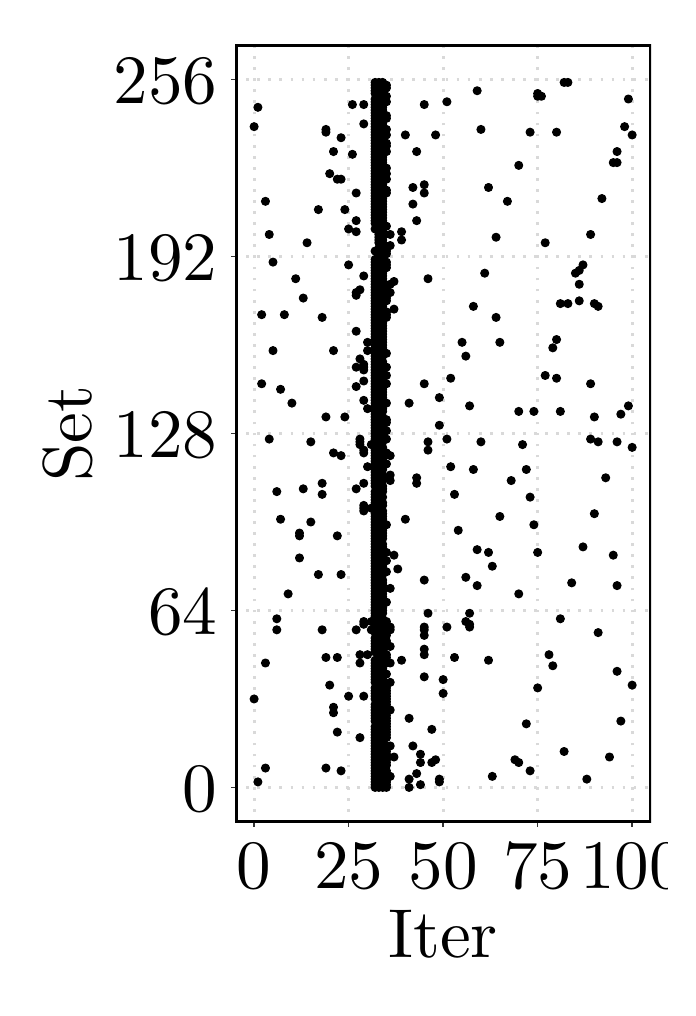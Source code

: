 % Created by tikzDevice version 0.12.3.1 on 2022-10-13 00:49:37
% !TEX encoding = UTF-8 Unicode
\begin{tikzpicture}[x=1pt,y=1pt]
\definecolor{fillColor}{RGB}{255,255,255}
\path[use as bounding box,fill=fillColor,fill opacity=0.00] (0,0) rectangle (231.26,346.90);
\begin{scope}
\path[clip] (  0.00,  0.00) rectangle (231.26,346.90);
\definecolor{drawColor}{RGB}{255,255,255}
\definecolor{fillColor}{RGB}{255,255,255}

\path[draw=drawColor,line width= 0.6pt,line join=round,line cap=round,fill=fillColor] (  0.00,  0.00) rectangle (231.26,346.90);
\end{scope}
\begin{scope}
\path[clip] ( 74.99, 59.58) rectangle (225.26,340.90);
\definecolor{fillColor}{RGB}{255,255,255}

\path[fill=fillColor] ( 74.99, 59.58) rectangle (225.26,340.90);
\definecolor{drawColor}{gray}{0.85}

\path[draw=drawColor,line width= 1.1pt,dash pattern=on 1pt off 3pt ,line join=round] ( 74.99, 72.37) --
	(225.26, 72.37);

\path[draw=drawColor,line width= 1.1pt,dash pattern=on 1pt off 3pt ,line join=round] ( 74.99,136.30) --
	(225.26,136.30);

\path[draw=drawColor,line width= 1.1pt,dash pattern=on 1pt off 3pt ,line join=round] ( 74.99,200.24) --
	(225.26,200.24);

\path[draw=drawColor,line width= 1.1pt,dash pattern=on 1pt off 3pt ,line join=round] ( 74.99,264.17) --
	(225.26,264.17);

\path[draw=drawColor,line width= 1.1pt,dash pattern=on 1pt off 3pt ,line join=round] ( 74.99,328.11) --
	(225.26,328.11);

\path[draw=drawColor,line width= 1.1pt,dash pattern=on 1pt off 3pt ,line join=round] ( 81.82, 59.58) --
	( 81.82,340.90);

\path[draw=drawColor,line width= 1.1pt,dash pattern=on 1pt off 3pt ,line join=round] (115.97, 59.58) --
	(115.97,340.90);

\path[draw=drawColor,line width= 1.1pt,dash pattern=on 1pt off 3pt ,line join=round] (150.13, 59.58) --
	(150.13,340.90);

\path[draw=drawColor,line width= 1.1pt,dash pattern=on 1pt off 3pt ,line join=round] (184.28, 59.58) --
	(184.28,340.90);

\path[draw=drawColor,line width= 1.1pt,dash pattern=on 1pt off 3pt ,line join=round] (218.43, 59.58) --
	(218.43,340.90);
\definecolor{drawColor}{RGB}{0,0,0}
\definecolor{fillColor}{RGB}{0,0,0}

\path[draw=drawColor,line width= 0.4pt,line join=round,line cap=round,fill=fillColor] ( 81.82,104.33) circle (  1.43);

\path[draw=drawColor,line width= 0.4pt,line join=round,line cap=round,fill=fillColor] ( 81.82,311.13) circle (  1.43);

\path[draw=drawColor,line width= 0.4pt,line join=round,line cap=round,fill=fillColor] ( 83.19, 74.36) circle (  1.43);

\path[draw=drawColor,line width= 0.4pt,line join=round,line cap=round,fill=fillColor] ( 83.19,318.12) circle (  1.43);

\path[draw=drawColor,line width= 0.4pt,line join=round,line cap=round,fill=fillColor] ( 84.55,218.22) circle (  1.43);

\path[draw=drawColor,line width= 0.4pt,line join=round,line cap=round,fill=fillColor] ( 84.55,243.19) circle (  1.43);

\path[draw=drawColor,line width= 0.4pt,line join=round,line cap=round,fill=fillColor] ( 85.92, 79.36) circle (  1.43);

\path[draw=drawColor,line width= 0.4pt,line join=round,line cap=round,fill=fillColor] ( 85.92,117.32) circle (  1.43);

\path[draw=drawColor,line width= 0.4pt,line join=round,line cap=round,fill=fillColor] ( 85.92,284.15) circle (  1.43);

\path[draw=drawColor,line width= 0.4pt,line join=round,line cap=round,fill=fillColor] ( 87.29,198.24) circle (  1.43);

\path[draw=drawColor,line width= 0.4pt,line join=round,line cap=round,fill=fillColor] ( 87.29,272.17) circle (  1.43);

\path[draw=drawColor,line width= 0.4pt,line join=round,line cap=round,fill=fillColor] ( 88.65,230.21) circle (  1.43);

\path[draw=drawColor,line width= 0.4pt,line join=round,line cap=round,fill=fillColor] ( 88.65,262.18) circle (  1.43);

\path[draw=drawColor,line width= 0.4pt,line join=round,line cap=round,fill=fillColor] ( 90.02,129.31) circle (  1.43);

\path[draw=drawColor,line width= 0.4pt,line join=round,line cap=round,fill=fillColor] ( 90.02,133.30) circle (  1.43);

\path[draw=drawColor,line width= 0.4pt,line join=round,line cap=round,fill=fillColor] ( 90.02,179.26) circle (  1.43);

\path[draw=drawColor,line width= 0.4pt,line join=round,line cap=round,fill=fillColor] ( 91.38,169.27) circle (  1.43);

\path[draw=drawColor,line width= 0.4pt,line join=round,line cap=round,fill=fillColor] ( 91.38,216.22) circle (  1.43);

\path[draw=drawColor,line width= 0.4pt,line join=round,line cap=round,fill=fillColor] ( 92.75,243.19) circle (  1.43);

\path[draw=drawColor,line width= 0.4pt,line join=round,line cap=round,fill=fillColor] ( 94.12,142.30) circle (  1.43);

\path[draw=drawColor,line width= 0.4pt,line join=round,line cap=round,fill=fillColor] ( 95.48,211.23) circle (  1.43);

\path[draw=drawColor,line width= 0.4pt,line join=round,line cap=round,fill=fillColor] ( 96.85,256.18) circle (  1.43);

\path[draw=drawColor,line width= 0.4pt,line join=round,line cap=round,fill=fillColor] ( 98.22,155.28) circle (  1.43);

\path[draw=drawColor,line width= 0.4pt,line join=round,line cap=round,fill=fillColor] ( 98.22,163.27) circle (  1.43);

\path[draw=drawColor,line width= 0.4pt,line join=round,line cap=round,fill=fillColor] ( 98.22,164.27) circle (  1.43);

\path[draw=drawColor,line width= 0.4pt,line join=round,line cap=round,fill=fillColor] ( 99.58,180.26) circle (  1.43);

\path[draw=drawColor,line width= 0.4pt,line join=round,line cap=round,fill=fillColor] ( 99.58,249.19) circle (  1.43);

\path[draw=drawColor,line width= 0.4pt,line join=round,line cap=round,fill=fillColor] (100.95,269.17) circle (  1.43);

\path[draw=drawColor,line width= 0.4pt,line join=round,line cap=round,fill=fillColor] (102.31,168.27) circle (  1.43);

\path[draw=drawColor,line width= 0.4pt,line join=round,line cap=round,fill=fillColor] (102.31,197.24) circle (  1.43);

\path[draw=drawColor,line width= 0.4pt,line join=round,line cap=round,fill=fillColor] (105.05,149.29) circle (  1.43);

\path[draw=drawColor,line width= 0.4pt,line join=round,line cap=round,fill=fillColor] (105.05,281.16) circle (  1.43);

\path[draw=drawColor,line width= 0.4pt,line join=round,line cap=round,fill=fillColor] (106.41,129.31) circle (  1.43);

\path[draw=drawColor,line width= 0.4pt,line join=round,line cap=round,fill=fillColor] (106.41,178.26) circle (  1.43);

\path[draw=drawColor,line width= 0.4pt,line join=round,line cap=round,fill=fillColor] (106.41,182.26) circle (  1.43);

\path[draw=drawColor,line width= 0.4pt,line join=round,line cap=round,fill=fillColor] (106.41,242.20) circle (  1.43);

\path[draw=drawColor,line width= 0.4pt,line join=round,line cap=round,fill=fillColor] (107.78, 79.36) circle (  1.43);

\path[draw=drawColor,line width= 0.4pt,line join=round,line cap=round,fill=fillColor] (107.78,119.32) circle (  1.43);

\path[draw=drawColor,line width= 0.4pt,line join=round,line cap=round,fill=fillColor] (107.78,206.23) circle (  1.43);

\path[draw=drawColor,line width= 0.4pt,line join=round,line cap=round,fill=fillColor] (107.78,309.13) circle (  1.43);

\path[draw=drawColor,line width= 0.4pt,line join=round,line cap=round,fill=fillColor] (107.78,310.13) circle (  1.43);

\path[draw=drawColor,line width= 0.4pt,line join=round,line cap=round,fill=fillColor] (109.14,109.33) circle (  1.43);

\path[draw=drawColor,line width= 0.4pt,line join=round,line cap=round,fill=fillColor] (109.14,294.14) circle (  1.43);

\path[draw=drawColor,line width= 0.4pt,line join=round,line cap=round,fill=fillColor] (110.51, 99.34) circle (  1.43);

\path[draw=drawColor,line width= 0.4pt,line join=round,line cap=round,fill=fillColor] (110.51,101.34) circle (  1.43);

\path[draw=drawColor,line width= 0.4pt,line join=round,line cap=round,fill=fillColor] (110.51,193.24) circle (  1.43);

\path[draw=drawColor,line width= 0.4pt,line join=round,line cap=round,fill=fillColor] (110.51,230.21) circle (  1.43);

\path[draw=drawColor,line width= 0.4pt,line join=round,line cap=round,fill=fillColor] (110.51,302.13) circle (  1.43);

\path[draw=drawColor,line width= 0.4pt,line join=round,line cap=round,fill=fillColor] (111.88, 92.35) circle (  1.43);

\path[draw=drawColor,line width= 0.4pt,line join=round,line cap=round,fill=fillColor] (111.88,119.32) circle (  1.43);

\path[draw=drawColor,line width= 0.4pt,line join=round,line cap=round,fill=fillColor] (111.88,163.27) circle (  1.43);

\path[draw=drawColor,line width= 0.4pt,line join=round,line cap=round,fill=fillColor] (111.88,292.14) circle (  1.43);

\path[draw=drawColor,line width= 0.4pt,line join=round,line cap=round,fill=fillColor] (113.24, 78.36) circle (  1.43);

\path[draw=drawColor,line width= 0.4pt,line join=round,line cap=round,fill=fillColor] (113.24,149.29) circle (  1.43);

\path[draw=drawColor,line width= 0.4pt,line join=round,line cap=round,fill=fillColor] (113.24,192.25) circle (  1.43);

\path[draw=drawColor,line width= 0.4pt,line join=round,line cap=round,fill=fillColor] (113.24,292.14) circle (  1.43);

\path[draw=drawColor,line width= 0.4pt,line join=round,line cap=round,fill=fillColor] (113.24,307.13) circle (  1.43);

\path[draw=drawColor,line width= 0.4pt,line join=round,line cap=round,fill=fillColor] (114.61,206.23) circle (  1.43);

\path[draw=drawColor,line width= 0.4pt,line join=round,line cap=round,fill=fillColor] (114.61,281.16) circle (  1.43);

\path[draw=drawColor,line width= 0.4pt,line join=round,line cap=round,fill=fillColor] (115.97,105.33) circle (  1.43);

\path[draw=drawColor,line width= 0.4pt,line join=round,line cap=round,fill=fillColor] (115.97,261.18) circle (  1.43);

\path[draw=drawColor,line width= 0.4pt,line join=round,line cap=round,fill=fillColor] (115.97,274.16) circle (  1.43);

\path[draw=drawColor,line width= 0.4pt,line join=round,line cap=round,fill=fillColor] (117.34,301.14) circle (  1.43);

\path[draw=drawColor,line width= 0.4pt,line join=round,line cap=round,fill=fillColor] (117.34,319.12) circle (  1.43);

\path[draw=drawColor,line width= 0.4pt,line join=round,line cap=round,fill=fillColor] (118.71,129.31) circle (  1.43);

\path[draw=drawColor,line width= 0.4pt,line join=round,line cap=round,fill=fillColor] (118.71,180.26) circle (  1.43);

\path[draw=drawColor,line width= 0.4pt,line join=round,line cap=round,fill=fillColor] (118.71,217.22) circle (  1.43);

\path[draw=drawColor,line width= 0.4pt,line join=round,line cap=round,fill=fillColor] (118.71,224.21) circle (  1.43);

\path[draw=drawColor,line width= 0.4pt,line join=round,line cap=round,fill=fillColor] (118.71,237.20) circle (  1.43);

\path[draw=drawColor,line width= 0.4pt,line join=round,line cap=round,fill=fillColor] (118.71,250.19) circle (  1.43);

\path[draw=drawColor,line width= 0.4pt,line join=round,line cap=round,fill=fillColor] (118.71,251.19) circle (  1.43);

\path[draw=drawColor,line width= 0.4pt,line join=round,line cap=round,fill=fillColor] (118.71,273.16) circle (  1.43);

\path[draw=drawColor,line width= 0.4pt,line join=round,line cap=round,fill=fillColor] (118.71,277.16) circle (  1.43);

\path[draw=drawColor,line width= 0.4pt,line join=round,line cap=round,fill=fillColor] (118.71,287.15) circle (  1.43);

\path[draw=drawColor,line width= 0.4pt,line join=round,line cap=round,fill=fillColor] (120.07, 90.35) circle (  1.43);

\path[draw=drawColor,line width= 0.4pt,line join=round,line cap=round,fill=fillColor] (120.07,117.32) circle (  1.43);

\path[draw=drawColor,line width= 0.4pt,line join=round,line cap=round,fill=fillColor] (120.07,120.32) circle (  1.43);

\path[draw=drawColor,line width= 0.4pt,line join=round,line cap=round,fill=fillColor] (120.07,196.24) circle (  1.43);

\path[draw=drawColor,line width= 0.4pt,line join=round,line cap=round,fill=fillColor] (120.07,197.24) circle (  1.43);

\path[draw=drawColor,line width= 0.4pt,line join=round,line cap=round,fill=fillColor] (120.07,198.24) circle (  1.43);

\path[draw=drawColor,line width= 0.4pt,line join=round,line cap=round,fill=fillColor] (120.07,227.21) circle (  1.43);

\path[draw=drawColor,line width= 0.4pt,line join=round,line cap=round,fill=fillColor] (120.07,252.19) circle (  1.43);

\path[draw=drawColor,line width= 0.4pt,line join=round,line cap=round,fill=fillColor] (121.44,105.33) circle (  1.43);

\path[draw=drawColor,line width= 0.4pt,line join=round,line cap=round,fill=fillColor] (121.44,131.31) circle (  1.43);

\path[draw=drawColor,line width= 0.4pt,line join=round,line cap=round,fill=fillColor] (121.44,132.31) circle (  1.43);

\path[draw=drawColor,line width= 0.4pt,line join=round,line cap=round,fill=fillColor] (121.44,172.27) circle (  1.43);

\path[draw=drawColor,line width= 0.4pt,line join=round,line cap=round,fill=fillColor] (121.44,173.26) circle (  1.43);

\path[draw=drawColor,line width= 0.4pt,line join=round,line cap=round,fill=fillColor] (121.44,174.26) circle (  1.43);

\path[draw=drawColor,line width= 0.4pt,line join=round,line cap=round,fill=fillColor] (121.44,182.26) circle (  1.43);

\path[draw=drawColor,line width= 0.4pt,line join=round,line cap=round,fill=fillColor] (121.44,193.24) circle (  1.43);

\path[draw=drawColor,line width= 0.4pt,line join=round,line cap=round,fill=fillColor] (121.44,194.24) circle (  1.43);

\path[draw=drawColor,line width= 0.4pt,line join=round,line cap=round,fill=fillColor] (121.44,212.23) circle (  1.43);

\path[draw=drawColor,line width= 0.4pt,line join=round,line cap=round,fill=fillColor] (121.44,219.22) circle (  1.43);

\path[draw=drawColor,line width= 0.4pt,line join=round,line cap=round,fill=fillColor] (121.44,223.21) circle (  1.43);

\path[draw=drawColor,line width= 0.4pt,line join=round,line cap=round,fill=fillColor] (121.44,224.21) circle (  1.43);

\path[draw=drawColor,line width= 0.4pt,line join=round,line cap=round,fill=fillColor] (121.44,225.21) circle (  1.43);

\path[draw=drawColor,line width= 0.4pt,line join=round,line cap=round,fill=fillColor] (121.44,257.18) circle (  1.43);

\path[draw=drawColor,line width= 0.4pt,line join=round,line cap=round,fill=fillColor] (121.44,312.12) circle (  1.43);

\path[draw=drawColor,line width= 0.4pt,line join=round,line cap=round,fill=fillColor] (121.44,319.12) circle (  1.43);

\path[draw=drawColor,line width= 0.4pt,line join=round,line cap=round,fill=fillColor] (122.81,120.32) circle (  1.43);

\path[draw=drawColor,line width= 0.4pt,line join=round,line cap=round,fill=fillColor] (122.81,188.25) circle (  1.43);

\path[draw=drawColor,line width= 0.4pt,line join=round,line cap=round,fill=fillColor] (122.81,209.23) circle (  1.43);

\path[draw=drawColor,line width= 0.4pt,line join=round,line cap=round,fill=fillColor] (122.81,230.21) circle (  1.43);

\path[draw=drawColor,line width= 0.4pt,line join=round,line cap=round,fill=fillColor] (122.81,233.20) circle (  1.43);

\path[draw=drawColor,line width= 0.4pt,line join=round,line cap=round,fill=fillColor] (124.17,129.31) circle (  1.43);

\path[draw=drawColor,line width= 0.4pt,line join=round,line cap=round,fill=fillColor] (124.17,132.31) circle (  1.43);

\path[draw=drawColor,line width= 0.4pt,line join=round,line cap=round,fill=fillColor] (124.17,173.26) circle (  1.43);

\path[draw=drawColor,line width= 0.4pt,line join=round,line cap=round,fill=fillColor] (124.17,196.24) circle (  1.43);

\path[draw=drawColor,line width= 0.4pt,line join=round,line cap=round,fill=fillColor] (125.54, 72.37) circle (  1.43);

\path[draw=drawColor,line width= 0.4pt,line join=round,line cap=round,fill=fillColor] (125.54, 73.36) circle (  1.43);

\path[draw=drawColor,line width= 0.4pt,line join=round,line cap=round,fill=fillColor] (125.54, 74.36) circle (  1.43);

\path[draw=drawColor,line width= 0.4pt,line join=round,line cap=round,fill=fillColor] (125.54, 75.36) circle (  1.43);

\path[draw=drawColor,line width= 0.4pt,line join=round,line cap=round,fill=fillColor] (125.54, 76.36) circle (  1.43);

\path[draw=drawColor,line width= 0.4pt,line join=round,line cap=round,fill=fillColor] (125.54, 77.36) circle (  1.43);

\path[draw=drawColor,line width= 0.4pt,line join=round,line cap=round,fill=fillColor] (125.54, 78.36) circle (  1.43);

\path[draw=drawColor,line width= 0.4pt,line join=round,line cap=round,fill=fillColor] (125.54, 79.36) circle (  1.43);

\path[draw=drawColor,line width= 0.4pt,line join=round,line cap=round,fill=fillColor] (125.54, 80.36) circle (  1.43);

\path[draw=drawColor,line width= 0.4pt,line join=round,line cap=round,fill=fillColor] (125.54, 81.36) circle (  1.43);

\path[draw=drawColor,line width= 0.4pt,line join=round,line cap=round,fill=fillColor] (125.54, 82.36) circle (  1.43);

\path[draw=drawColor,line width= 0.4pt,line join=round,line cap=round,fill=fillColor] (125.54, 83.35) circle (  1.43);

\path[draw=drawColor,line width= 0.4pt,line join=round,line cap=round,fill=fillColor] (125.54, 84.35) circle (  1.43);

\path[draw=drawColor,line width= 0.4pt,line join=round,line cap=round,fill=fillColor] (125.54, 85.35) circle (  1.43);

\path[draw=drawColor,line width= 0.4pt,line join=round,line cap=round,fill=fillColor] (125.54, 86.35) circle (  1.43);

\path[draw=drawColor,line width= 0.4pt,line join=round,line cap=round,fill=fillColor] (125.54, 87.35) circle (  1.43);

\path[draw=drawColor,line width= 0.4pt,line join=round,line cap=round,fill=fillColor] (125.54, 88.35) circle (  1.43);

\path[draw=drawColor,line width= 0.4pt,line join=round,line cap=round,fill=fillColor] (125.54, 89.35) circle (  1.43);

\path[draw=drawColor,line width= 0.4pt,line join=round,line cap=round,fill=fillColor] (125.54, 90.35) circle (  1.43);

\path[draw=drawColor,line width= 0.4pt,line join=round,line cap=round,fill=fillColor] (125.54, 91.35) circle (  1.43);

\path[draw=drawColor,line width= 0.4pt,line join=round,line cap=round,fill=fillColor] (125.54, 92.35) circle (  1.43);

\path[draw=drawColor,line width= 0.4pt,line join=round,line cap=round,fill=fillColor] (125.54, 93.34) circle (  1.43);

\path[draw=drawColor,line width= 0.4pt,line join=round,line cap=round,fill=fillColor] (125.54, 94.34) circle (  1.43);

\path[draw=drawColor,line width= 0.4pt,line join=round,line cap=round,fill=fillColor] (125.54, 96.34) circle (  1.43);

\path[draw=drawColor,line width= 0.4pt,line join=round,line cap=round,fill=fillColor] (125.54, 97.34) circle (  1.43);

\path[draw=drawColor,line width= 0.4pt,line join=round,line cap=round,fill=fillColor] (125.54, 98.34) circle (  1.43);

\path[draw=drawColor,line width= 0.4pt,line join=round,line cap=round,fill=fillColor] (125.54, 99.34) circle (  1.43);

\path[draw=drawColor,line width= 0.4pt,line join=round,line cap=round,fill=fillColor] (125.54,100.34) circle (  1.43);

\path[draw=drawColor,line width= 0.4pt,line join=round,line cap=round,fill=fillColor] (125.54,101.34) circle (  1.43);

\path[draw=drawColor,line width= 0.4pt,line join=round,line cap=round,fill=fillColor] (125.54,102.34) circle (  1.43);

\path[draw=drawColor,line width= 0.4pt,line join=round,line cap=round,fill=fillColor] (125.54,104.33) circle (  1.43);

\path[draw=drawColor,line width= 0.4pt,line join=round,line cap=round,fill=fillColor] (125.54,105.33) circle (  1.43);

\path[draw=drawColor,line width= 0.4pt,line join=round,line cap=round,fill=fillColor] (125.54,106.33) circle (  1.43);

\path[draw=drawColor,line width= 0.4pt,line join=round,line cap=round,fill=fillColor] (125.54,107.33) circle (  1.43);

\path[draw=drawColor,line width= 0.4pt,line join=round,line cap=round,fill=fillColor] (125.54,108.33) circle (  1.43);

\path[draw=drawColor,line width= 0.4pt,line join=round,line cap=round,fill=fillColor] (125.54,110.33) circle (  1.43);

\path[draw=drawColor,line width= 0.4pt,line join=round,line cap=round,fill=fillColor] (125.54,111.33) circle (  1.43);

\path[draw=drawColor,line width= 0.4pt,line join=round,line cap=round,fill=fillColor] (125.54,112.33) circle (  1.43);

\path[draw=drawColor,line width= 0.4pt,line join=round,line cap=round,fill=fillColor] (125.54,113.32) circle (  1.43);

\path[draw=drawColor,line width= 0.4pt,line join=round,line cap=round,fill=fillColor] (125.54,114.32) circle (  1.43);

\path[draw=drawColor,line width= 0.4pt,line join=round,line cap=round,fill=fillColor] (125.54,115.32) circle (  1.43);

\path[draw=drawColor,line width= 0.4pt,line join=round,line cap=round,fill=fillColor] (125.54,116.32) circle (  1.43);

\path[draw=drawColor,line width= 0.4pt,line join=round,line cap=round,fill=fillColor] (125.54,117.32) circle (  1.43);

\path[draw=drawColor,line width= 0.4pt,line join=round,line cap=round,fill=fillColor] (125.54,118.32) circle (  1.43);

\path[draw=drawColor,line width= 0.4pt,line join=round,line cap=round,fill=fillColor] (125.54,121.32) circle (  1.43);

\path[draw=drawColor,line width= 0.4pt,line join=round,line cap=round,fill=fillColor] (125.54,122.32) circle (  1.43);

\path[draw=drawColor,line width= 0.4pt,line join=round,line cap=round,fill=fillColor] (125.54,123.31) circle (  1.43);

\path[draw=drawColor,line width= 0.4pt,line join=round,line cap=round,fill=fillColor] (125.54,124.31) circle (  1.43);

\path[draw=drawColor,line width= 0.4pt,line join=round,line cap=round,fill=fillColor] (125.54,125.31) circle (  1.43);

\path[draw=drawColor,line width= 0.4pt,line join=round,line cap=round,fill=fillColor] (125.54,126.31) circle (  1.43);

\path[draw=drawColor,line width= 0.4pt,line join=round,line cap=round,fill=fillColor] (125.54,128.31) circle (  1.43);

\path[draw=drawColor,line width= 0.4pt,line join=round,line cap=round,fill=fillColor] (125.54,129.31) circle (  1.43);

\path[draw=drawColor,line width= 0.4pt,line join=round,line cap=round,fill=fillColor] (125.54,130.31) circle (  1.43);

\path[draw=drawColor,line width= 0.4pt,line join=round,line cap=round,fill=fillColor] (125.54,131.31) circle (  1.43);

\path[draw=drawColor,line width= 0.4pt,line join=round,line cap=round,fill=fillColor] (125.54,132.31) circle (  1.43);

\path[draw=drawColor,line width= 0.4pt,line join=round,line cap=round,fill=fillColor] (125.54,133.30) circle (  1.43);

\path[draw=drawColor,line width= 0.4pt,line join=round,line cap=round,fill=fillColor] (125.54,134.30) circle (  1.43);

\path[draw=drawColor,line width= 0.4pt,line join=round,line cap=round,fill=fillColor] (125.54,135.30) circle (  1.43);

\path[draw=drawColor,line width= 0.4pt,line join=round,line cap=round,fill=fillColor] (125.54,136.30) circle (  1.43);

\path[draw=drawColor,line width= 0.4pt,line join=round,line cap=round,fill=fillColor] (125.54,137.30) circle (  1.43);

\path[draw=drawColor,line width= 0.4pt,line join=round,line cap=round,fill=fillColor] (125.54,138.30) circle (  1.43);

\path[draw=drawColor,line width= 0.4pt,line join=round,line cap=round,fill=fillColor] (125.54,139.30) circle (  1.43);

\path[draw=drawColor,line width= 0.4pt,line join=round,line cap=round,fill=fillColor] (125.54,140.30) circle (  1.43);

\path[draw=drawColor,line width= 0.4pt,line join=round,line cap=round,fill=fillColor] (125.54,141.30) circle (  1.43);

\path[draw=drawColor,line width= 0.4pt,line join=round,line cap=round,fill=fillColor] (125.54,142.30) circle (  1.43);

\path[draw=drawColor,line width= 0.4pt,line join=round,line cap=round,fill=fillColor] (125.54,143.29) circle (  1.43);

\path[draw=drawColor,line width= 0.4pt,line join=round,line cap=round,fill=fillColor] (125.54,144.29) circle (  1.43);

\path[draw=drawColor,line width= 0.4pt,line join=round,line cap=round,fill=fillColor] (125.54,145.29) circle (  1.43);

\path[draw=drawColor,line width= 0.4pt,line join=round,line cap=round,fill=fillColor] (125.54,146.29) circle (  1.43);

\path[draw=drawColor,line width= 0.4pt,line join=round,line cap=round,fill=fillColor] (125.54,147.29) circle (  1.43);

\path[draw=drawColor,line width= 0.4pt,line join=round,line cap=round,fill=fillColor] (125.54,148.29) circle (  1.43);

\path[draw=drawColor,line width= 0.4pt,line join=round,line cap=round,fill=fillColor] (125.54,149.29) circle (  1.43);

\path[draw=drawColor,line width= 0.4pt,line join=round,line cap=round,fill=fillColor] (125.54,150.29) circle (  1.43);

\path[draw=drawColor,line width= 0.4pt,line join=round,line cap=round,fill=fillColor] (125.54,151.29) circle (  1.43);

\path[draw=drawColor,line width= 0.4pt,line join=round,line cap=round,fill=fillColor] (125.54,152.29) circle (  1.43);

\path[draw=drawColor,line width= 0.4pt,line join=round,line cap=round,fill=fillColor] (125.54,153.28) circle (  1.43);

\path[draw=drawColor,line width= 0.4pt,line join=round,line cap=round,fill=fillColor] (125.54,154.28) circle (  1.43);

\path[draw=drawColor,line width= 0.4pt,line join=round,line cap=round,fill=fillColor] (125.54,155.28) circle (  1.43);

\path[draw=drawColor,line width= 0.4pt,line join=round,line cap=round,fill=fillColor] (125.54,156.28) circle (  1.43);

\path[draw=drawColor,line width= 0.4pt,line join=round,line cap=round,fill=fillColor] (125.54,157.28) circle (  1.43);

\path[draw=drawColor,line width= 0.4pt,line join=round,line cap=round,fill=fillColor] (125.54,158.28) circle (  1.43);

\path[draw=drawColor,line width= 0.4pt,line join=round,line cap=round,fill=fillColor] (125.54,159.28) circle (  1.43);

\path[draw=drawColor,line width= 0.4pt,line join=round,line cap=round,fill=fillColor] (125.54,160.28) circle (  1.43);

\path[draw=drawColor,line width= 0.4pt,line join=round,line cap=round,fill=fillColor] (125.54,161.28) circle (  1.43);

\path[draw=drawColor,line width= 0.4pt,line join=round,line cap=round,fill=fillColor] (125.54,162.28) circle (  1.43);

\path[draw=drawColor,line width= 0.4pt,line join=round,line cap=round,fill=fillColor] (125.54,163.27) circle (  1.43);

\path[draw=drawColor,line width= 0.4pt,line join=round,line cap=round,fill=fillColor] (125.54,164.27) circle (  1.43);

\path[draw=drawColor,line width= 0.4pt,line join=round,line cap=round,fill=fillColor] (125.54,165.27) circle (  1.43);

\path[draw=drawColor,line width= 0.4pt,line join=round,line cap=round,fill=fillColor] (125.54,166.27) circle (  1.43);

\path[draw=drawColor,line width= 0.4pt,line join=round,line cap=round,fill=fillColor] (125.54,167.27) circle (  1.43);

\path[draw=drawColor,line width= 0.4pt,line join=round,line cap=round,fill=fillColor] (125.54,168.27) circle (  1.43);

\path[draw=drawColor,line width= 0.4pt,line join=round,line cap=round,fill=fillColor] (125.54,169.27) circle (  1.43);

\path[draw=drawColor,line width= 0.4pt,line join=round,line cap=round,fill=fillColor] (125.54,170.27) circle (  1.43);

\path[draw=drawColor,line width= 0.4pt,line join=round,line cap=round,fill=fillColor] (125.54,171.27) circle (  1.43);

\path[draw=drawColor,line width= 0.4pt,line join=round,line cap=round,fill=fillColor] (125.54,172.27) circle (  1.43);

\path[draw=drawColor,line width= 0.4pt,line join=round,line cap=round,fill=fillColor] (125.54,173.26) circle (  1.43);

\path[draw=drawColor,line width= 0.4pt,line join=round,line cap=round,fill=fillColor] (125.54,174.26) circle (  1.43);

\path[draw=drawColor,line width= 0.4pt,line join=round,line cap=round,fill=fillColor] (125.54,175.26) circle (  1.43);

\path[draw=drawColor,line width= 0.4pt,line join=round,line cap=round,fill=fillColor] (125.54,176.26) circle (  1.43);

\path[draw=drawColor,line width= 0.4pt,line join=round,line cap=round,fill=fillColor] (125.54,177.26) circle (  1.43);

\path[draw=drawColor,line width= 0.4pt,line join=round,line cap=round,fill=fillColor] (125.54,178.26) circle (  1.43);

\path[draw=drawColor,line width= 0.4pt,line join=round,line cap=round,fill=fillColor] (125.54,179.26) circle (  1.43);

\path[draw=drawColor,line width= 0.4pt,line join=round,line cap=round,fill=fillColor] (125.54,181.26) circle (  1.43);

\path[draw=drawColor,line width= 0.4pt,line join=round,line cap=round,fill=fillColor] (125.54,182.26) circle (  1.43);

\path[draw=drawColor,line width= 0.4pt,line join=round,line cap=round,fill=fillColor] (125.54,183.25) circle (  1.43);

\path[draw=drawColor,line width= 0.4pt,line join=round,line cap=round,fill=fillColor] (125.54,184.25) circle (  1.43);

\path[draw=drawColor,line width= 0.4pt,line join=round,line cap=round,fill=fillColor] (125.54,185.25) circle (  1.43);

\path[draw=drawColor,line width= 0.4pt,line join=round,line cap=round,fill=fillColor] (125.54,186.25) circle (  1.43);

\path[draw=drawColor,line width= 0.4pt,line join=round,line cap=round,fill=fillColor] (125.54,187.25) circle (  1.43);

\path[draw=drawColor,line width= 0.4pt,line join=round,line cap=round,fill=fillColor] (125.54,188.25) circle (  1.43);

\path[draw=drawColor,line width= 0.4pt,line join=round,line cap=round,fill=fillColor] (125.54,189.25) circle (  1.43);

\path[draw=drawColor,line width= 0.4pt,line join=round,line cap=round,fill=fillColor] (125.54,190.25) circle (  1.43);

\path[draw=drawColor,line width= 0.4pt,line join=round,line cap=round,fill=fillColor] (125.54,191.25) circle (  1.43);

\path[draw=drawColor,line width= 0.4pt,line join=round,line cap=round,fill=fillColor] (125.54,192.25) circle (  1.43);

\path[draw=drawColor,line width= 0.4pt,line join=round,line cap=round,fill=fillColor] (125.54,193.24) circle (  1.43);

\path[draw=drawColor,line width= 0.4pt,line join=round,line cap=round,fill=fillColor] (125.54,194.24) circle (  1.43);

\path[draw=drawColor,line width= 0.4pt,line join=round,line cap=round,fill=fillColor] (125.54,195.24) circle (  1.43);

\path[draw=drawColor,line width= 0.4pt,line join=round,line cap=round,fill=fillColor] (125.54,196.24) circle (  1.43);

\path[draw=drawColor,line width= 0.4pt,line join=round,line cap=round,fill=fillColor] (125.54,197.24) circle (  1.43);

\path[draw=drawColor,line width= 0.4pt,line join=round,line cap=round,fill=fillColor] (125.54,198.24) circle (  1.43);

\path[draw=drawColor,line width= 0.4pt,line join=round,line cap=round,fill=fillColor] (125.54,199.24) circle (  1.43);

\path[draw=drawColor,line width= 0.4pt,line join=round,line cap=round,fill=fillColor] (125.54,200.24) circle (  1.43);

\path[draw=drawColor,line width= 0.4pt,line join=round,line cap=round,fill=fillColor] (125.54,201.24) circle (  1.43);

\path[draw=drawColor,line width= 0.4pt,line join=round,line cap=round,fill=fillColor] (125.54,202.24) circle (  1.43);

\path[draw=drawColor,line width= 0.4pt,line join=round,line cap=round,fill=fillColor] (125.54,203.23) circle (  1.43);

\path[draw=drawColor,line width= 0.4pt,line join=round,line cap=round,fill=fillColor] (125.54,204.23) circle (  1.43);

\path[draw=drawColor,line width= 0.4pt,line join=round,line cap=round,fill=fillColor] (125.54,205.23) circle (  1.43);

\path[draw=drawColor,line width= 0.4pt,line join=round,line cap=round,fill=fillColor] (125.54,206.23) circle (  1.43);

\path[draw=drawColor,line width= 0.4pt,line join=round,line cap=round,fill=fillColor] (125.54,207.23) circle (  1.43);

\path[draw=drawColor,line width= 0.4pt,line join=round,line cap=round,fill=fillColor] (125.54,208.23) circle (  1.43);

\path[draw=drawColor,line width= 0.4pt,line join=round,line cap=round,fill=fillColor] (125.54,209.23) circle (  1.43);

\path[draw=drawColor,line width= 0.4pt,line join=round,line cap=round,fill=fillColor] (125.54,210.23) circle (  1.43);

\path[draw=drawColor,line width= 0.4pt,line join=round,line cap=round,fill=fillColor] (125.54,211.23) circle (  1.43);

\path[draw=drawColor,line width= 0.4pt,line join=round,line cap=round,fill=fillColor] (125.54,212.23) circle (  1.43);

\path[draw=drawColor,line width= 0.4pt,line join=round,line cap=round,fill=fillColor] (125.54,213.22) circle (  1.43);

\path[draw=drawColor,line width= 0.4pt,line join=round,line cap=round,fill=fillColor] (125.54,214.22) circle (  1.43);

\path[draw=drawColor,line width= 0.4pt,line join=round,line cap=round,fill=fillColor] (125.54,215.22) circle (  1.43);

\path[draw=drawColor,line width= 0.4pt,line join=round,line cap=round,fill=fillColor] (125.54,216.22) circle (  1.43);

\path[draw=drawColor,line width= 0.4pt,line join=round,line cap=round,fill=fillColor] (125.54,217.22) circle (  1.43);

\path[draw=drawColor,line width= 0.4pt,line join=round,line cap=round,fill=fillColor] (125.54,218.22) circle (  1.43);

\path[draw=drawColor,line width= 0.4pt,line join=round,line cap=round,fill=fillColor] (125.54,219.22) circle (  1.43);

\path[draw=drawColor,line width= 0.4pt,line join=round,line cap=round,fill=fillColor] (125.54,220.22) circle (  1.43);

\path[draw=drawColor,line width= 0.4pt,line join=round,line cap=round,fill=fillColor] (125.54,221.22) circle (  1.43);

\path[draw=drawColor,line width= 0.4pt,line join=round,line cap=round,fill=fillColor] (125.54,222.22) circle (  1.43);

\path[draw=drawColor,line width= 0.4pt,line join=round,line cap=round,fill=fillColor] (125.54,223.21) circle (  1.43);

\path[draw=drawColor,line width= 0.4pt,line join=round,line cap=round,fill=fillColor] (125.54,224.21) circle (  1.43);

\path[draw=drawColor,line width= 0.4pt,line join=round,line cap=round,fill=fillColor] (125.54,225.21) circle (  1.43);

\path[draw=drawColor,line width= 0.4pt,line join=round,line cap=round,fill=fillColor] (125.54,226.21) circle (  1.43);

\path[draw=drawColor,line width= 0.4pt,line join=round,line cap=round,fill=fillColor] (125.54,227.21) circle (  1.43);

\path[draw=drawColor,line width= 0.4pt,line join=round,line cap=round,fill=fillColor] (125.54,228.21) circle (  1.43);

\path[draw=drawColor,line width= 0.4pt,line join=round,line cap=round,fill=fillColor] (125.54,229.21) circle (  1.43);

\path[draw=drawColor,line width= 0.4pt,line join=round,line cap=round,fill=fillColor] (125.54,230.21) circle (  1.43);

\path[draw=drawColor,line width= 0.4pt,line join=round,line cap=round,fill=fillColor] (125.54,231.21) circle (  1.43);

\path[draw=drawColor,line width= 0.4pt,line join=round,line cap=round,fill=fillColor] (125.54,232.21) circle (  1.43);

\path[draw=drawColor,line width= 0.4pt,line join=round,line cap=round,fill=fillColor] (125.54,234.20) circle (  1.43);

\path[draw=drawColor,line width= 0.4pt,line join=round,line cap=round,fill=fillColor] (125.54,235.20) circle (  1.43);

\path[draw=drawColor,line width= 0.4pt,line join=round,line cap=round,fill=fillColor] (125.54,236.20) circle (  1.43);

\path[draw=drawColor,line width= 0.4pt,line join=round,line cap=round,fill=fillColor] (125.54,237.20) circle (  1.43);

\path[draw=drawColor,line width= 0.4pt,line join=round,line cap=round,fill=fillColor] (125.54,238.20) circle (  1.43);

\path[draw=drawColor,line width= 0.4pt,line join=round,line cap=round,fill=fillColor] (125.54,239.20) circle (  1.43);

\path[draw=drawColor,line width= 0.4pt,line join=round,line cap=round,fill=fillColor] (125.54,240.20) circle (  1.43);

\path[draw=drawColor,line width= 0.4pt,line join=round,line cap=round,fill=fillColor] (125.54,241.20) circle (  1.43);

\path[draw=drawColor,line width= 0.4pt,line join=round,line cap=round,fill=fillColor] (125.54,242.20) circle (  1.43);

\path[draw=drawColor,line width= 0.4pt,line join=round,line cap=round,fill=fillColor] (125.54,243.19) circle (  1.43);

\path[draw=drawColor,line width= 0.4pt,line join=round,line cap=round,fill=fillColor] (125.54,244.19) circle (  1.43);

\path[draw=drawColor,line width= 0.4pt,line join=round,line cap=round,fill=fillColor] (125.54,245.19) circle (  1.43);

\path[draw=drawColor,line width= 0.4pt,line join=round,line cap=round,fill=fillColor] (125.54,246.19) circle (  1.43);

\path[draw=drawColor,line width= 0.4pt,line join=round,line cap=round,fill=fillColor] (125.54,247.19) circle (  1.43);

\path[draw=drawColor,line width= 0.4pt,line join=round,line cap=round,fill=fillColor] (125.54,248.19) circle (  1.43);

\path[draw=drawColor,line width= 0.4pt,line join=round,line cap=round,fill=fillColor] (125.54,249.19) circle (  1.43);

\path[draw=drawColor,line width= 0.4pt,line join=round,line cap=round,fill=fillColor] (125.54,250.19) circle (  1.43);

\path[draw=drawColor,line width= 0.4pt,line join=round,line cap=round,fill=fillColor] (125.54,251.19) circle (  1.43);

\path[draw=drawColor,line width= 0.4pt,line join=round,line cap=round,fill=fillColor] (125.54,252.19) circle (  1.43);

\path[draw=drawColor,line width= 0.4pt,line join=round,line cap=round,fill=fillColor] (125.54,253.18) circle (  1.43);

\path[draw=drawColor,line width= 0.4pt,line join=round,line cap=round,fill=fillColor] (125.54,254.18) circle (  1.43);

\path[draw=drawColor,line width= 0.4pt,line join=round,line cap=round,fill=fillColor] (125.54,255.18) circle (  1.43);

\path[draw=drawColor,line width= 0.4pt,line join=round,line cap=round,fill=fillColor] (125.54,256.18) circle (  1.43);

\path[draw=drawColor,line width= 0.4pt,line join=round,line cap=round,fill=fillColor] (125.54,257.18) circle (  1.43);

\path[draw=drawColor,line width= 0.4pt,line join=round,line cap=round,fill=fillColor] (125.54,258.18) circle (  1.43);

\path[draw=drawColor,line width= 0.4pt,line join=round,line cap=round,fill=fillColor] (125.54,259.18) circle (  1.43);

\path[draw=drawColor,line width= 0.4pt,line join=round,line cap=round,fill=fillColor] (125.54,260.18) circle (  1.43);

\path[draw=drawColor,line width= 0.4pt,line join=round,line cap=round,fill=fillColor] (125.54,261.18) circle (  1.43);

\path[draw=drawColor,line width= 0.4pt,line join=round,line cap=round,fill=fillColor] (125.54,262.18) circle (  1.43);

\path[draw=drawColor,line width= 0.4pt,line join=round,line cap=round,fill=fillColor] (125.54,263.17) circle (  1.43);

\path[draw=drawColor,line width= 0.4pt,line join=round,line cap=round,fill=fillColor] (125.54,266.17) circle (  1.43);

\path[draw=drawColor,line width= 0.4pt,line join=round,line cap=round,fill=fillColor] (125.54,274.16) circle (  1.43);

\path[draw=drawColor,line width= 0.4pt,line join=round,line cap=round,fill=fillColor] (125.54,276.16) circle (  1.43);

\path[draw=drawColor,line width= 0.4pt,line join=round,line cap=round,fill=fillColor] (125.54,277.16) circle (  1.43);

\path[draw=drawColor,line width= 0.4pt,line join=round,line cap=round,fill=fillColor] (125.54,278.16) circle (  1.43);

\path[draw=drawColor,line width= 0.4pt,line join=round,line cap=round,fill=fillColor] (125.54,279.16) circle (  1.43);

\path[draw=drawColor,line width= 0.4pt,line join=round,line cap=round,fill=fillColor] (125.54,280.16) circle (  1.43);

\path[draw=drawColor,line width= 0.4pt,line join=round,line cap=round,fill=fillColor] (125.54,281.16) circle (  1.43);

\path[draw=drawColor,line width= 0.4pt,line join=round,line cap=round,fill=fillColor] (125.54,282.15) circle (  1.43);

\path[draw=drawColor,line width= 0.4pt,line join=round,line cap=round,fill=fillColor] (125.54,283.15) circle (  1.43);

\path[draw=drawColor,line width= 0.4pt,line join=round,line cap=round,fill=fillColor] (125.54,284.15) circle (  1.43);

\path[draw=drawColor,line width= 0.4pt,line join=round,line cap=round,fill=fillColor] (125.54,285.15) circle (  1.43);

\path[draw=drawColor,line width= 0.4pt,line join=round,line cap=round,fill=fillColor] (125.54,286.15) circle (  1.43);

\path[draw=drawColor,line width= 0.4pt,line join=round,line cap=round,fill=fillColor] (125.54,287.15) circle (  1.43);

\path[draw=drawColor,line width= 0.4pt,line join=round,line cap=round,fill=fillColor] (125.54,288.15) circle (  1.43);

\path[draw=drawColor,line width= 0.4pt,line join=round,line cap=round,fill=fillColor] (125.54,289.15) circle (  1.43);

\path[draw=drawColor,line width= 0.4pt,line join=round,line cap=round,fill=fillColor] (125.54,290.15) circle (  1.43);

\path[draw=drawColor,line width= 0.4pt,line join=round,line cap=round,fill=fillColor] (125.54,291.15) circle (  1.43);

\path[draw=drawColor,line width= 0.4pt,line join=round,line cap=round,fill=fillColor] (125.54,292.14) circle (  1.43);

\path[draw=drawColor,line width= 0.4pt,line join=round,line cap=round,fill=fillColor] (125.54,293.14) circle (  1.43);

\path[draw=drawColor,line width= 0.4pt,line join=round,line cap=round,fill=fillColor] (125.54,294.14) circle (  1.43);

\path[draw=drawColor,line width= 0.4pt,line join=round,line cap=round,fill=fillColor] (125.54,295.14) circle (  1.43);

\path[draw=drawColor,line width= 0.4pt,line join=round,line cap=round,fill=fillColor] (125.54,296.14) circle (  1.43);

\path[draw=drawColor,line width= 0.4pt,line join=round,line cap=round,fill=fillColor] (125.54,297.14) circle (  1.43);

\path[draw=drawColor,line width= 0.4pt,line join=round,line cap=round,fill=fillColor] (125.54,298.14) circle (  1.43);

\path[draw=drawColor,line width= 0.4pt,line join=round,line cap=round,fill=fillColor] (125.54,299.14) circle (  1.43);

\path[draw=drawColor,line width= 0.4pt,line join=round,line cap=round,fill=fillColor] (125.54,300.14) circle (  1.43);

\path[draw=drawColor,line width= 0.4pt,line join=round,line cap=round,fill=fillColor] (125.54,301.14) circle (  1.43);

\path[draw=drawColor,line width= 0.4pt,line join=round,line cap=round,fill=fillColor] (125.54,302.13) circle (  1.43);

\path[draw=drawColor,line width= 0.4pt,line join=round,line cap=round,fill=fillColor] (125.54,303.13) circle (  1.43);

\path[draw=drawColor,line width= 0.4pt,line join=round,line cap=round,fill=fillColor] (125.54,304.13) circle (  1.43);

\path[draw=drawColor,line width= 0.4pt,line join=round,line cap=round,fill=fillColor] (125.54,305.13) circle (  1.43);

\path[draw=drawColor,line width= 0.4pt,line join=round,line cap=round,fill=fillColor] (125.54,306.13) circle (  1.43);

\path[draw=drawColor,line width= 0.4pt,line join=round,line cap=round,fill=fillColor] (125.54,307.13) circle (  1.43);

\path[draw=drawColor,line width= 0.4pt,line join=round,line cap=round,fill=fillColor] (125.54,308.13) circle (  1.43);

\path[draw=drawColor,line width= 0.4pt,line join=round,line cap=round,fill=fillColor] (125.54,309.13) circle (  1.43);

\path[draw=drawColor,line width= 0.4pt,line join=round,line cap=round,fill=fillColor] (125.54,310.13) circle (  1.43);

\path[draw=drawColor,line width= 0.4pt,line join=round,line cap=round,fill=fillColor] (125.54,311.13) circle (  1.43);

\path[draw=drawColor,line width= 0.4pt,line join=round,line cap=round,fill=fillColor] (125.54,312.12) circle (  1.43);

\path[draw=drawColor,line width= 0.4pt,line join=round,line cap=round,fill=fillColor] (125.54,313.12) circle (  1.43);

\path[draw=drawColor,line width= 0.4pt,line join=round,line cap=round,fill=fillColor] (125.54,314.12) circle (  1.43);

\path[draw=drawColor,line width= 0.4pt,line join=round,line cap=round,fill=fillColor] (125.54,315.12) circle (  1.43);

\path[draw=drawColor,line width= 0.4pt,line join=round,line cap=round,fill=fillColor] (125.54,316.12) circle (  1.43);

\path[draw=drawColor,line width= 0.4pt,line join=round,line cap=round,fill=fillColor] (125.54,317.12) circle (  1.43);

\path[draw=drawColor,line width= 0.4pt,line join=round,line cap=round,fill=fillColor] (125.54,318.12) circle (  1.43);

\path[draw=drawColor,line width= 0.4pt,line join=round,line cap=round,fill=fillColor] (125.54,319.12) circle (  1.43);

\path[draw=drawColor,line width= 0.4pt,line join=round,line cap=round,fill=fillColor] (125.54,320.12) circle (  1.43);

\path[draw=drawColor,line width= 0.4pt,line join=round,line cap=round,fill=fillColor] (125.54,321.12) circle (  1.43);

\path[draw=drawColor,line width= 0.4pt,line join=round,line cap=round,fill=fillColor] (125.54,323.11) circle (  1.43);

\path[draw=drawColor,line width= 0.4pt,line join=round,line cap=round,fill=fillColor] (125.54,324.11) circle (  1.43);

\path[draw=drawColor,line width= 0.4pt,line join=round,line cap=round,fill=fillColor] (125.54,325.11) circle (  1.43);

\path[draw=drawColor,line width= 0.4pt,line join=round,line cap=round,fill=fillColor] (125.54,326.11) circle (  1.43);

\path[draw=drawColor,line width= 0.4pt,line join=round,line cap=round,fill=fillColor] (125.54,327.11) circle (  1.43);

\path[draw=drawColor,line width= 0.4pt,line join=round,line cap=round,fill=fillColor] (126.90, 72.37) circle (  1.43);

\path[draw=drawColor,line width= 0.4pt,line join=round,line cap=round,fill=fillColor] (126.90, 73.36) circle (  1.43);

\path[draw=drawColor,line width= 0.4pt,line join=round,line cap=round,fill=fillColor] (126.90, 74.36) circle (  1.43);

\path[draw=drawColor,line width= 0.4pt,line join=round,line cap=round,fill=fillColor] (126.90, 75.36) circle (  1.43);

\path[draw=drawColor,line width= 0.4pt,line join=round,line cap=round,fill=fillColor] (126.90, 76.36) circle (  1.43);

\path[draw=drawColor,line width= 0.4pt,line join=round,line cap=round,fill=fillColor] (126.90, 77.36) circle (  1.43);

\path[draw=drawColor,line width= 0.4pt,line join=round,line cap=round,fill=fillColor] (126.90, 78.36) circle (  1.43);

\path[draw=drawColor,line width= 0.4pt,line join=round,line cap=round,fill=fillColor] (126.90, 79.36) circle (  1.43);

\path[draw=drawColor,line width= 0.4pt,line join=round,line cap=round,fill=fillColor] (126.90, 80.36) circle (  1.43);

\path[draw=drawColor,line width= 0.4pt,line join=round,line cap=round,fill=fillColor] (126.90, 81.36) circle (  1.43);

\path[draw=drawColor,line width= 0.4pt,line join=round,line cap=round,fill=fillColor] (126.90, 82.36) circle (  1.43);

\path[draw=drawColor,line width= 0.4pt,line join=round,line cap=round,fill=fillColor] (126.90, 83.35) circle (  1.43);

\path[draw=drawColor,line width= 0.4pt,line join=round,line cap=round,fill=fillColor] (126.90, 84.35) circle (  1.43);

\path[draw=drawColor,line width= 0.4pt,line join=round,line cap=round,fill=fillColor] (126.90, 85.35) circle (  1.43);

\path[draw=drawColor,line width= 0.4pt,line join=round,line cap=round,fill=fillColor] (126.90, 86.35) circle (  1.43);

\path[draw=drawColor,line width= 0.4pt,line join=round,line cap=round,fill=fillColor] (126.90, 87.35) circle (  1.43);

\path[draw=drawColor,line width= 0.4pt,line join=round,line cap=round,fill=fillColor] (126.90, 88.35) circle (  1.43);

\path[draw=drawColor,line width= 0.4pt,line join=round,line cap=round,fill=fillColor] (126.90, 89.35) circle (  1.43);

\path[draw=drawColor,line width= 0.4pt,line join=round,line cap=round,fill=fillColor] (126.90, 90.35) circle (  1.43);

\path[draw=drawColor,line width= 0.4pt,line join=round,line cap=round,fill=fillColor] (126.90, 91.35) circle (  1.43);

\path[draw=drawColor,line width= 0.4pt,line join=round,line cap=round,fill=fillColor] (126.90, 92.35) circle (  1.43);

\path[draw=drawColor,line width= 0.4pt,line join=round,line cap=round,fill=fillColor] (126.90, 93.34) circle (  1.43);

\path[draw=drawColor,line width= 0.4pt,line join=round,line cap=round,fill=fillColor] (126.90, 94.34) circle (  1.43);

\path[draw=drawColor,line width= 0.4pt,line join=round,line cap=round,fill=fillColor] (126.90, 95.34) circle (  1.43);

\path[draw=drawColor,line width= 0.4pt,line join=round,line cap=round,fill=fillColor] (126.90, 96.34) circle (  1.43);

\path[draw=drawColor,line width= 0.4pt,line join=round,line cap=round,fill=fillColor] (126.90, 97.34) circle (  1.43);

\path[draw=drawColor,line width= 0.4pt,line join=round,line cap=round,fill=fillColor] (126.90, 98.34) circle (  1.43);

\path[draw=drawColor,line width= 0.4pt,line join=round,line cap=round,fill=fillColor] (126.90, 99.34) circle (  1.43);

\path[draw=drawColor,line width= 0.4pt,line join=round,line cap=round,fill=fillColor] (126.90,100.34) circle (  1.43);

\path[draw=drawColor,line width= 0.4pt,line join=round,line cap=round,fill=fillColor] (126.90,101.34) circle (  1.43);

\path[draw=drawColor,line width= 0.4pt,line join=round,line cap=round,fill=fillColor] (126.90,102.34) circle (  1.43);

\path[draw=drawColor,line width= 0.4pt,line join=round,line cap=round,fill=fillColor] (126.90,103.33) circle (  1.43);

\path[draw=drawColor,line width= 0.4pt,line join=round,line cap=round,fill=fillColor] (126.90,104.33) circle (  1.43);

\path[draw=drawColor,line width= 0.4pt,line join=round,line cap=round,fill=fillColor] (126.90,105.33) circle (  1.43);

\path[draw=drawColor,line width= 0.4pt,line join=round,line cap=round,fill=fillColor] (126.90,106.33) circle (  1.43);

\path[draw=drawColor,line width= 0.4pt,line join=round,line cap=round,fill=fillColor] (126.90,107.33) circle (  1.43);

\path[draw=drawColor,line width= 0.4pt,line join=round,line cap=round,fill=fillColor] (126.90,108.33) circle (  1.43);

\path[draw=drawColor,line width= 0.4pt,line join=round,line cap=round,fill=fillColor] (126.90,109.33) circle (  1.43);

\path[draw=drawColor,line width= 0.4pt,line join=round,line cap=round,fill=fillColor] (126.90,110.33) circle (  1.43);

\path[draw=drawColor,line width= 0.4pt,line join=round,line cap=round,fill=fillColor] (126.90,111.33) circle (  1.43);

\path[draw=drawColor,line width= 0.4pt,line join=round,line cap=round,fill=fillColor] (126.90,112.33) circle (  1.43);

\path[draw=drawColor,line width= 0.4pt,line join=round,line cap=round,fill=fillColor] (126.90,113.32) circle (  1.43);

\path[draw=drawColor,line width= 0.4pt,line join=round,line cap=round,fill=fillColor] (126.90,114.32) circle (  1.43);

\path[draw=drawColor,line width= 0.4pt,line join=round,line cap=round,fill=fillColor] (126.90,115.32) circle (  1.43);

\path[draw=drawColor,line width= 0.4pt,line join=round,line cap=round,fill=fillColor] (126.90,116.32) circle (  1.43);

\path[draw=drawColor,line width= 0.4pt,line join=round,line cap=round,fill=fillColor] (126.90,117.32) circle (  1.43);

\path[draw=drawColor,line width= 0.4pt,line join=round,line cap=round,fill=fillColor] (126.90,118.32) circle (  1.43);

\path[draw=drawColor,line width= 0.4pt,line join=round,line cap=round,fill=fillColor] (126.90,119.32) circle (  1.43);

\path[draw=drawColor,line width= 0.4pt,line join=round,line cap=round,fill=fillColor] (126.90,120.32) circle (  1.43);

\path[draw=drawColor,line width= 0.4pt,line join=round,line cap=round,fill=fillColor] (126.90,121.32) circle (  1.43);

\path[draw=drawColor,line width= 0.4pt,line join=round,line cap=round,fill=fillColor] (126.90,122.32) circle (  1.43);

\path[draw=drawColor,line width= 0.4pt,line join=round,line cap=round,fill=fillColor] (126.90,123.31) circle (  1.43);

\path[draw=drawColor,line width= 0.4pt,line join=round,line cap=round,fill=fillColor] (126.90,124.31) circle (  1.43);

\path[draw=drawColor,line width= 0.4pt,line join=round,line cap=round,fill=fillColor] (126.90,125.31) circle (  1.43);

\path[draw=drawColor,line width= 0.4pt,line join=round,line cap=round,fill=fillColor] (126.90,126.31) circle (  1.43);

\path[draw=drawColor,line width= 0.4pt,line join=round,line cap=round,fill=fillColor] (126.90,127.31) circle (  1.43);

\path[draw=drawColor,line width= 0.4pt,line join=round,line cap=round,fill=fillColor] (126.90,128.31) circle (  1.43);

\path[draw=drawColor,line width= 0.4pt,line join=round,line cap=round,fill=fillColor] (126.90,129.31) circle (  1.43);

\path[draw=drawColor,line width= 0.4pt,line join=round,line cap=round,fill=fillColor] (126.90,130.31) circle (  1.43);

\path[draw=drawColor,line width= 0.4pt,line join=round,line cap=round,fill=fillColor] (126.90,131.31) circle (  1.43);

\path[draw=drawColor,line width= 0.4pt,line join=round,line cap=round,fill=fillColor] (126.90,132.31) circle (  1.43);

\path[draw=drawColor,line width= 0.4pt,line join=round,line cap=round,fill=fillColor] (126.90,133.30) circle (  1.43);

\path[draw=drawColor,line width= 0.4pt,line join=round,line cap=round,fill=fillColor] (126.90,134.30) circle (  1.43);

\path[draw=drawColor,line width= 0.4pt,line join=round,line cap=round,fill=fillColor] (126.90,135.30) circle (  1.43);

\path[draw=drawColor,line width= 0.4pt,line join=round,line cap=round,fill=fillColor] (126.90,136.30) circle (  1.43);

\path[draw=drawColor,line width= 0.4pt,line join=round,line cap=round,fill=fillColor] (126.90,137.30) circle (  1.43);

\path[draw=drawColor,line width= 0.4pt,line join=round,line cap=round,fill=fillColor] (126.90,138.30) circle (  1.43);

\path[draw=drawColor,line width= 0.4pt,line join=round,line cap=round,fill=fillColor] (126.90,139.30) circle (  1.43);

\path[draw=drawColor,line width= 0.4pt,line join=round,line cap=round,fill=fillColor] (126.90,140.30) circle (  1.43);

\path[draw=drawColor,line width= 0.4pt,line join=round,line cap=round,fill=fillColor] (126.90,141.30) circle (  1.43);

\path[draw=drawColor,line width= 0.4pt,line join=round,line cap=round,fill=fillColor] (126.90,142.30) circle (  1.43);

\path[draw=drawColor,line width= 0.4pt,line join=round,line cap=round,fill=fillColor] (126.90,143.29) circle (  1.43);

\path[draw=drawColor,line width= 0.4pt,line join=round,line cap=round,fill=fillColor] (126.90,144.29) circle (  1.43);

\path[draw=drawColor,line width= 0.4pt,line join=round,line cap=round,fill=fillColor] (126.90,145.29) circle (  1.43);

\path[draw=drawColor,line width= 0.4pt,line join=round,line cap=round,fill=fillColor] (126.90,146.29) circle (  1.43);

\path[draw=drawColor,line width= 0.4pt,line join=round,line cap=round,fill=fillColor] (126.90,147.29) circle (  1.43);

\path[draw=drawColor,line width= 0.4pt,line join=round,line cap=round,fill=fillColor] (126.90,148.29) circle (  1.43);

\path[draw=drawColor,line width= 0.4pt,line join=round,line cap=round,fill=fillColor] (126.90,149.29) circle (  1.43);

\path[draw=drawColor,line width= 0.4pt,line join=round,line cap=round,fill=fillColor] (126.90,150.29) circle (  1.43);

\path[draw=drawColor,line width= 0.4pt,line join=round,line cap=round,fill=fillColor] (126.90,151.29) circle (  1.43);

\path[draw=drawColor,line width= 0.4pt,line join=round,line cap=round,fill=fillColor] (126.90,152.29) circle (  1.43);

\path[draw=drawColor,line width= 0.4pt,line join=round,line cap=round,fill=fillColor] (126.90,153.28) circle (  1.43);

\path[draw=drawColor,line width= 0.4pt,line join=round,line cap=round,fill=fillColor] (126.90,154.28) circle (  1.43);

\path[draw=drawColor,line width= 0.4pt,line join=round,line cap=round,fill=fillColor] (126.90,155.28) circle (  1.43);

\path[draw=drawColor,line width= 0.4pt,line join=round,line cap=round,fill=fillColor] (126.90,156.28) circle (  1.43);

\path[draw=drawColor,line width= 0.4pt,line join=round,line cap=round,fill=fillColor] (126.90,157.28) circle (  1.43);

\path[draw=drawColor,line width= 0.4pt,line join=round,line cap=round,fill=fillColor] (126.90,158.28) circle (  1.43);

\path[draw=drawColor,line width= 0.4pt,line join=round,line cap=round,fill=fillColor] (126.90,159.28) circle (  1.43);

\path[draw=drawColor,line width= 0.4pt,line join=round,line cap=round,fill=fillColor] (126.90,160.28) circle (  1.43);

\path[draw=drawColor,line width= 0.4pt,line join=round,line cap=round,fill=fillColor] (126.90,161.28) circle (  1.43);

\path[draw=drawColor,line width= 0.4pt,line join=round,line cap=round,fill=fillColor] (126.90,162.28) circle (  1.43);

\path[draw=drawColor,line width= 0.4pt,line join=round,line cap=round,fill=fillColor] (126.90,163.27) circle (  1.43);

\path[draw=drawColor,line width= 0.4pt,line join=round,line cap=round,fill=fillColor] (126.90,164.27) circle (  1.43);

\path[draw=drawColor,line width= 0.4pt,line join=round,line cap=round,fill=fillColor] (126.90,165.27) circle (  1.43);

\path[draw=drawColor,line width= 0.4pt,line join=round,line cap=round,fill=fillColor] (126.90,166.27) circle (  1.43);

\path[draw=drawColor,line width= 0.4pt,line join=round,line cap=round,fill=fillColor] (126.90,167.27) circle (  1.43);

\path[draw=drawColor,line width= 0.4pt,line join=round,line cap=round,fill=fillColor] (126.90,168.27) circle (  1.43);

\path[draw=drawColor,line width= 0.4pt,line join=round,line cap=round,fill=fillColor] (126.90,169.27) circle (  1.43);

\path[draw=drawColor,line width= 0.4pt,line join=round,line cap=round,fill=fillColor] (126.90,170.27) circle (  1.43);

\path[draw=drawColor,line width= 0.4pt,line join=round,line cap=round,fill=fillColor] (126.90,171.27) circle (  1.43);

\path[draw=drawColor,line width= 0.4pt,line join=round,line cap=round,fill=fillColor] (126.90,172.27) circle (  1.43);

\path[draw=drawColor,line width= 0.4pt,line join=round,line cap=round,fill=fillColor] (126.90,173.26) circle (  1.43);

\path[draw=drawColor,line width= 0.4pt,line join=round,line cap=round,fill=fillColor] (126.90,174.26) circle (  1.43);

\path[draw=drawColor,line width= 0.4pt,line join=round,line cap=round,fill=fillColor] (126.90,175.26) circle (  1.43);

\path[draw=drawColor,line width= 0.4pt,line join=round,line cap=round,fill=fillColor] (126.90,176.26) circle (  1.43);

\path[draw=drawColor,line width= 0.4pt,line join=round,line cap=round,fill=fillColor] (126.90,177.26) circle (  1.43);

\path[draw=drawColor,line width= 0.4pt,line join=round,line cap=round,fill=fillColor] (126.90,178.26) circle (  1.43);

\path[draw=drawColor,line width= 0.4pt,line join=round,line cap=round,fill=fillColor] (126.90,179.26) circle (  1.43);

\path[draw=drawColor,line width= 0.4pt,line join=round,line cap=round,fill=fillColor] (126.90,180.26) circle (  1.43);

\path[draw=drawColor,line width= 0.4pt,line join=round,line cap=round,fill=fillColor] (126.90,181.26) circle (  1.43);

\path[draw=drawColor,line width= 0.4pt,line join=round,line cap=round,fill=fillColor] (126.90,182.26) circle (  1.43);

\path[draw=drawColor,line width= 0.4pt,line join=round,line cap=round,fill=fillColor] (126.90,183.25) circle (  1.43);

\path[draw=drawColor,line width= 0.4pt,line join=round,line cap=round,fill=fillColor] (126.90,184.25) circle (  1.43);

\path[draw=drawColor,line width= 0.4pt,line join=round,line cap=round,fill=fillColor] (126.90,185.25) circle (  1.43);

\path[draw=drawColor,line width= 0.4pt,line join=round,line cap=round,fill=fillColor] (126.90,186.25) circle (  1.43);

\path[draw=drawColor,line width= 0.4pt,line join=round,line cap=round,fill=fillColor] (126.90,187.25) circle (  1.43);

\path[draw=drawColor,line width= 0.4pt,line join=round,line cap=round,fill=fillColor] (126.90,188.25) circle (  1.43);

\path[draw=drawColor,line width= 0.4pt,line join=round,line cap=round,fill=fillColor] (126.90,189.25) circle (  1.43);

\path[draw=drawColor,line width= 0.4pt,line join=round,line cap=round,fill=fillColor] (126.90,190.25) circle (  1.43);

\path[draw=drawColor,line width= 0.4pt,line join=round,line cap=round,fill=fillColor] (126.90,191.25) circle (  1.43);

\path[draw=drawColor,line width= 0.4pt,line join=round,line cap=round,fill=fillColor] (126.90,192.25) circle (  1.43);

\path[draw=drawColor,line width= 0.4pt,line join=round,line cap=round,fill=fillColor] (126.90,193.24) circle (  1.43);

\path[draw=drawColor,line width= 0.4pt,line join=round,line cap=round,fill=fillColor] (126.90,194.24) circle (  1.43);

\path[draw=drawColor,line width= 0.4pt,line join=round,line cap=round,fill=fillColor] (126.90,195.24) circle (  1.43);

\path[draw=drawColor,line width= 0.4pt,line join=round,line cap=round,fill=fillColor] (126.90,196.24) circle (  1.43);

\path[draw=drawColor,line width= 0.4pt,line join=round,line cap=round,fill=fillColor] (126.90,197.24) circle (  1.43);

\path[draw=drawColor,line width= 0.4pt,line join=round,line cap=round,fill=fillColor] (126.90,198.24) circle (  1.43);

\path[draw=drawColor,line width= 0.4pt,line join=round,line cap=round,fill=fillColor] (126.90,199.24) circle (  1.43);

\path[draw=drawColor,line width= 0.4pt,line join=round,line cap=round,fill=fillColor] (126.90,200.24) circle (  1.43);

\path[draw=drawColor,line width= 0.4pt,line join=round,line cap=round,fill=fillColor] (126.90,201.24) circle (  1.43);

\path[draw=drawColor,line width= 0.4pt,line join=round,line cap=round,fill=fillColor] (126.90,202.24) circle (  1.43);

\path[draw=drawColor,line width= 0.4pt,line join=round,line cap=round,fill=fillColor] (126.90,203.23) circle (  1.43);

\path[draw=drawColor,line width= 0.4pt,line join=round,line cap=round,fill=fillColor] (126.90,204.23) circle (  1.43);

\path[draw=drawColor,line width= 0.4pt,line join=round,line cap=round,fill=fillColor] (126.90,205.23) circle (  1.43);

\path[draw=drawColor,line width= 0.4pt,line join=round,line cap=round,fill=fillColor] (126.90,206.23) circle (  1.43);

\path[draw=drawColor,line width= 0.4pt,line join=round,line cap=round,fill=fillColor] (126.90,207.23) circle (  1.43);

\path[draw=drawColor,line width= 0.4pt,line join=round,line cap=round,fill=fillColor] (126.90,208.23) circle (  1.43);

\path[draw=drawColor,line width= 0.4pt,line join=round,line cap=round,fill=fillColor] (126.90,209.23) circle (  1.43);

\path[draw=drawColor,line width= 0.4pt,line join=round,line cap=round,fill=fillColor] (126.90,210.23) circle (  1.43);

\path[draw=drawColor,line width= 0.4pt,line join=round,line cap=round,fill=fillColor] (126.90,211.23) circle (  1.43);

\path[draw=drawColor,line width= 0.4pt,line join=round,line cap=round,fill=fillColor] (126.90,212.23) circle (  1.43);

\path[draw=drawColor,line width= 0.4pt,line join=round,line cap=round,fill=fillColor] (126.90,213.22) circle (  1.43);

\path[draw=drawColor,line width= 0.4pt,line join=round,line cap=round,fill=fillColor] (126.90,214.22) circle (  1.43);

\path[draw=drawColor,line width= 0.4pt,line join=round,line cap=round,fill=fillColor] (126.90,215.22) circle (  1.43);

\path[draw=drawColor,line width= 0.4pt,line join=round,line cap=round,fill=fillColor] (126.90,216.22) circle (  1.43);

\path[draw=drawColor,line width= 0.4pt,line join=round,line cap=round,fill=fillColor] (126.90,217.22) circle (  1.43);

\path[draw=drawColor,line width= 0.4pt,line join=round,line cap=round,fill=fillColor] (126.90,218.22) circle (  1.43);

\path[draw=drawColor,line width= 0.4pt,line join=round,line cap=round,fill=fillColor] (126.90,219.22) circle (  1.43);

\path[draw=drawColor,line width= 0.4pt,line join=round,line cap=round,fill=fillColor] (126.90,220.22) circle (  1.43);

\path[draw=drawColor,line width= 0.4pt,line join=round,line cap=round,fill=fillColor] (126.90,221.22) circle (  1.43);

\path[draw=drawColor,line width= 0.4pt,line join=round,line cap=round,fill=fillColor] (126.90,222.22) circle (  1.43);

\path[draw=drawColor,line width= 0.4pt,line join=round,line cap=round,fill=fillColor] (126.90,223.21) circle (  1.43);

\path[draw=drawColor,line width= 0.4pt,line join=round,line cap=round,fill=fillColor] (126.90,224.21) circle (  1.43);

\path[draw=drawColor,line width= 0.4pt,line join=round,line cap=round,fill=fillColor] (126.90,225.21) circle (  1.43);

\path[draw=drawColor,line width= 0.4pt,line join=round,line cap=round,fill=fillColor] (126.90,226.21) circle (  1.43);

\path[draw=drawColor,line width= 0.4pt,line join=round,line cap=round,fill=fillColor] (126.90,227.21) circle (  1.43);

\path[draw=drawColor,line width= 0.4pt,line join=round,line cap=round,fill=fillColor] (126.90,229.21) circle (  1.43);

\path[draw=drawColor,line width= 0.4pt,line join=round,line cap=round,fill=fillColor] (126.90,230.21) circle (  1.43);

\path[draw=drawColor,line width= 0.4pt,line join=round,line cap=round,fill=fillColor] (126.90,231.21) circle (  1.43);

\path[draw=drawColor,line width= 0.4pt,line join=round,line cap=round,fill=fillColor] (126.90,232.21) circle (  1.43);

\path[draw=drawColor,line width= 0.4pt,line join=round,line cap=round,fill=fillColor] (126.90,233.20) circle (  1.43);

\path[draw=drawColor,line width= 0.4pt,line join=round,line cap=round,fill=fillColor] (126.90,234.20) circle (  1.43);

\path[draw=drawColor,line width= 0.4pt,line join=round,line cap=round,fill=fillColor] (126.90,235.20) circle (  1.43);

\path[draw=drawColor,line width= 0.4pt,line join=round,line cap=round,fill=fillColor] (126.90,236.20) circle (  1.43);

\path[draw=drawColor,line width= 0.4pt,line join=round,line cap=round,fill=fillColor] (126.90,237.20) circle (  1.43);

\path[draw=drawColor,line width= 0.4pt,line join=round,line cap=round,fill=fillColor] (126.90,238.20) circle (  1.43);

\path[draw=drawColor,line width= 0.4pt,line join=round,line cap=round,fill=fillColor] (126.90,239.20) circle (  1.43);

\path[draw=drawColor,line width= 0.4pt,line join=round,line cap=round,fill=fillColor] (126.90,240.20) circle (  1.43);

\path[draw=drawColor,line width= 0.4pt,line join=round,line cap=round,fill=fillColor] (126.90,241.20) circle (  1.43);

\path[draw=drawColor,line width= 0.4pt,line join=round,line cap=round,fill=fillColor] (126.90,242.20) circle (  1.43);

\path[draw=drawColor,line width= 0.4pt,line join=round,line cap=round,fill=fillColor] (126.90,243.19) circle (  1.43);

\path[draw=drawColor,line width= 0.4pt,line join=round,line cap=round,fill=fillColor] (126.90,244.19) circle (  1.43);

\path[draw=drawColor,line width= 0.4pt,line join=round,line cap=round,fill=fillColor] (126.90,245.19) circle (  1.43);

\path[draw=drawColor,line width= 0.4pt,line join=round,line cap=round,fill=fillColor] (126.90,246.19) circle (  1.43);

\path[draw=drawColor,line width= 0.4pt,line join=round,line cap=round,fill=fillColor] (126.90,247.19) circle (  1.43);

\path[draw=drawColor,line width= 0.4pt,line join=round,line cap=round,fill=fillColor] (126.90,248.19) circle (  1.43);

\path[draw=drawColor,line width= 0.4pt,line join=round,line cap=round,fill=fillColor] (126.90,249.19) circle (  1.43);

\path[draw=drawColor,line width= 0.4pt,line join=round,line cap=round,fill=fillColor] (126.90,250.19) circle (  1.43);

\path[draw=drawColor,line width= 0.4pt,line join=round,line cap=round,fill=fillColor] (126.90,251.19) circle (  1.43);

\path[draw=drawColor,line width= 0.4pt,line join=round,line cap=round,fill=fillColor] (126.90,252.19) circle (  1.43);

\path[draw=drawColor,line width= 0.4pt,line join=round,line cap=round,fill=fillColor] (126.90,253.18) circle (  1.43);

\path[draw=drawColor,line width= 0.4pt,line join=round,line cap=round,fill=fillColor] (126.90,254.18) circle (  1.43);

\path[draw=drawColor,line width= 0.4pt,line join=round,line cap=round,fill=fillColor] (126.90,255.18) circle (  1.43);

\path[draw=drawColor,line width= 0.4pt,line join=round,line cap=round,fill=fillColor] (126.90,256.18) circle (  1.43);

\path[draw=drawColor,line width= 0.4pt,line join=round,line cap=round,fill=fillColor] (126.90,257.18) circle (  1.43);

\path[draw=drawColor,line width= 0.4pt,line join=round,line cap=round,fill=fillColor] (126.90,258.18) circle (  1.43);

\path[draw=drawColor,line width= 0.4pt,line join=round,line cap=round,fill=fillColor] (126.90,259.18) circle (  1.43);

\path[draw=drawColor,line width= 0.4pt,line join=round,line cap=round,fill=fillColor] (126.90,261.18) circle (  1.43);

\path[draw=drawColor,line width= 0.4pt,line join=round,line cap=round,fill=fillColor] (126.90,262.18) circle (  1.43);

\path[draw=drawColor,line width= 0.4pt,line join=round,line cap=round,fill=fillColor] (126.90,263.17) circle (  1.43);

\path[draw=drawColor,line width= 0.4pt,line join=round,line cap=round,fill=fillColor] (126.90,264.17) circle (  1.43);

\path[draw=drawColor,line width= 0.4pt,line join=round,line cap=round,fill=fillColor] (126.90,265.17) circle (  1.43);

\path[draw=drawColor,line width= 0.4pt,line join=round,line cap=round,fill=fillColor] (126.90,266.17) circle (  1.43);

\path[draw=drawColor,line width= 0.4pt,line join=round,line cap=round,fill=fillColor] (126.90,267.17) circle (  1.43);

\path[draw=drawColor,line width= 0.4pt,line join=round,line cap=round,fill=fillColor] (126.90,269.17) circle (  1.43);

\path[draw=drawColor,line width= 0.4pt,line join=round,line cap=round,fill=fillColor] (126.90,270.17) circle (  1.43);

\path[draw=drawColor,line width= 0.4pt,line join=round,line cap=round,fill=fillColor] (126.90,271.17) circle (  1.43);

\path[draw=drawColor,line width= 0.4pt,line join=round,line cap=round,fill=fillColor] (126.90,272.17) circle (  1.43);

\path[draw=drawColor,line width= 0.4pt,line join=round,line cap=round,fill=fillColor] (126.90,273.16) circle (  1.43);

\path[draw=drawColor,line width= 0.4pt,line join=round,line cap=round,fill=fillColor] (126.90,274.16) circle (  1.43);

\path[draw=drawColor,line width= 0.4pt,line join=round,line cap=round,fill=fillColor] (126.90,275.16) circle (  1.43);

\path[draw=drawColor,line width= 0.4pt,line join=round,line cap=round,fill=fillColor] (126.90,276.16) circle (  1.43);

\path[draw=drawColor,line width= 0.4pt,line join=round,line cap=round,fill=fillColor] (126.90,277.16) circle (  1.43);

\path[draw=drawColor,line width= 0.4pt,line join=round,line cap=round,fill=fillColor] (126.90,278.16) circle (  1.43);

\path[draw=drawColor,line width= 0.4pt,line join=round,line cap=round,fill=fillColor] (126.90,279.16) circle (  1.43);

\path[draw=drawColor,line width= 0.4pt,line join=round,line cap=round,fill=fillColor] (126.90,280.16) circle (  1.43);

\path[draw=drawColor,line width= 0.4pt,line join=round,line cap=round,fill=fillColor] (126.90,281.16) circle (  1.43);

\path[draw=drawColor,line width= 0.4pt,line join=round,line cap=round,fill=fillColor] (126.90,282.15) circle (  1.43);

\path[draw=drawColor,line width= 0.4pt,line join=round,line cap=round,fill=fillColor] (126.90,283.15) circle (  1.43);

\path[draw=drawColor,line width= 0.4pt,line join=round,line cap=round,fill=fillColor] (126.90,284.15) circle (  1.43);

\path[draw=drawColor,line width= 0.4pt,line join=round,line cap=round,fill=fillColor] (126.90,286.15) circle (  1.43);

\path[draw=drawColor,line width= 0.4pt,line join=round,line cap=round,fill=fillColor] (126.90,287.15) circle (  1.43);

\path[draw=drawColor,line width= 0.4pt,line join=round,line cap=round,fill=fillColor] (126.90,288.15) circle (  1.43);

\path[draw=drawColor,line width= 0.4pt,line join=round,line cap=round,fill=fillColor] (126.90,289.15) circle (  1.43);

\path[draw=drawColor,line width= 0.4pt,line join=round,line cap=round,fill=fillColor] (126.90,290.15) circle (  1.43);

\path[draw=drawColor,line width= 0.4pt,line join=round,line cap=round,fill=fillColor] (126.90,291.15) circle (  1.43);

\path[draw=drawColor,line width= 0.4pt,line join=round,line cap=round,fill=fillColor] (126.90,292.14) circle (  1.43);

\path[draw=drawColor,line width= 0.4pt,line join=round,line cap=round,fill=fillColor] (126.90,294.14) circle (  1.43);

\path[draw=drawColor,line width= 0.4pt,line join=round,line cap=round,fill=fillColor] (126.90,295.14) circle (  1.43);

\path[draw=drawColor,line width= 0.4pt,line join=round,line cap=round,fill=fillColor] (126.90,296.14) circle (  1.43);

\path[draw=drawColor,line width= 0.4pt,line join=round,line cap=round,fill=fillColor] (126.90,297.14) circle (  1.43);

\path[draw=drawColor,line width= 0.4pt,line join=round,line cap=round,fill=fillColor] (126.90,298.14) circle (  1.43);

\path[draw=drawColor,line width= 0.4pt,line join=round,line cap=round,fill=fillColor] (126.90,299.14) circle (  1.43);

\path[draw=drawColor,line width= 0.4pt,line join=round,line cap=round,fill=fillColor] (126.90,301.14) circle (  1.43);

\path[draw=drawColor,line width= 0.4pt,line join=round,line cap=round,fill=fillColor] (126.90,302.13) circle (  1.43);

\path[draw=drawColor,line width= 0.4pt,line join=round,line cap=round,fill=fillColor] (126.90,303.13) circle (  1.43);

\path[draw=drawColor,line width= 0.4pt,line join=round,line cap=round,fill=fillColor] (126.90,306.13) circle (  1.43);

\path[draw=drawColor,line width= 0.4pt,line join=round,line cap=round,fill=fillColor] (126.90,307.13) circle (  1.43);

\path[draw=drawColor,line width= 0.4pt,line join=round,line cap=round,fill=fillColor] (126.90,308.13) circle (  1.43);

\path[draw=drawColor,line width= 0.4pt,line join=round,line cap=round,fill=fillColor] (126.90,309.13) circle (  1.43);

\path[draw=drawColor,line width= 0.4pt,line join=round,line cap=round,fill=fillColor] (126.90,310.13) circle (  1.43);

\path[draw=drawColor,line width= 0.4pt,line join=round,line cap=round,fill=fillColor] (126.90,311.13) circle (  1.43);

\path[draw=drawColor,line width= 0.4pt,line join=round,line cap=round,fill=fillColor] (126.90,315.12) circle (  1.43);

\path[draw=drawColor,line width= 0.4pt,line join=round,line cap=round,fill=fillColor] (126.90,316.12) circle (  1.43);

\path[draw=drawColor,line width= 0.4pt,line join=round,line cap=round,fill=fillColor] (126.90,318.12) circle (  1.43);

\path[draw=drawColor,line width= 0.4pt,line join=round,line cap=round,fill=fillColor] (126.90,319.12) circle (  1.43);

\path[draw=drawColor,line width= 0.4pt,line join=round,line cap=round,fill=fillColor] (126.90,320.12) circle (  1.43);

\path[draw=drawColor,line width= 0.4pt,line join=round,line cap=round,fill=fillColor] (126.90,322.11) circle (  1.43);

\path[draw=drawColor,line width= 0.4pt,line join=round,line cap=round,fill=fillColor] (126.90,323.11) circle (  1.43);

\path[draw=drawColor,line width= 0.4pt,line join=round,line cap=round,fill=fillColor] (126.90,324.11) circle (  1.43);

\path[draw=drawColor,line width= 0.4pt,line join=round,line cap=round,fill=fillColor] (126.90,325.11) circle (  1.43);

\path[draw=drawColor,line width= 0.4pt,line join=round,line cap=round,fill=fillColor] (126.90,326.11) circle (  1.43);

\path[draw=drawColor,line width= 0.4pt,line join=round,line cap=round,fill=fillColor] (126.90,327.11) circle (  1.43);

\path[draw=drawColor,line width= 0.4pt,line join=round,line cap=round,fill=fillColor] (128.27, 72.37) circle (  1.43);

\path[draw=drawColor,line width= 0.4pt,line join=round,line cap=round,fill=fillColor] (128.27, 73.36) circle (  1.43);

\path[draw=drawColor,line width= 0.4pt,line join=round,line cap=round,fill=fillColor] (128.27, 74.36) circle (  1.43);

\path[draw=drawColor,line width= 0.4pt,line join=round,line cap=round,fill=fillColor] (128.27, 75.36) circle (  1.43);

\path[draw=drawColor,line width= 0.4pt,line join=round,line cap=round,fill=fillColor] (128.27, 76.36) circle (  1.43);

\path[draw=drawColor,line width= 0.4pt,line join=round,line cap=round,fill=fillColor] (128.27, 77.36) circle (  1.43);

\path[draw=drawColor,line width= 0.4pt,line join=round,line cap=round,fill=fillColor] (128.27, 78.36) circle (  1.43);

\path[draw=drawColor,line width= 0.4pt,line join=round,line cap=round,fill=fillColor] (128.27, 79.36) circle (  1.43);

\path[draw=drawColor,line width= 0.4pt,line join=round,line cap=round,fill=fillColor] (128.27, 81.36) circle (  1.43);

\path[draw=drawColor,line width= 0.4pt,line join=round,line cap=round,fill=fillColor] (128.27, 82.36) circle (  1.43);

\path[draw=drawColor,line width= 0.4pt,line join=round,line cap=round,fill=fillColor] (128.27, 83.35) circle (  1.43);

\path[draw=drawColor,line width= 0.4pt,line join=round,line cap=round,fill=fillColor] (128.27, 84.35) circle (  1.43);

\path[draw=drawColor,line width= 0.4pt,line join=round,line cap=round,fill=fillColor] (128.27, 85.35) circle (  1.43);

\path[draw=drawColor,line width= 0.4pt,line join=round,line cap=round,fill=fillColor] (128.27, 87.35) circle (  1.43);

\path[draw=drawColor,line width= 0.4pt,line join=round,line cap=round,fill=fillColor] (128.27, 88.35) circle (  1.43);

\path[draw=drawColor,line width= 0.4pt,line join=round,line cap=round,fill=fillColor] (128.27, 89.35) circle (  1.43);

\path[draw=drawColor,line width= 0.4pt,line join=round,line cap=round,fill=fillColor] (128.27, 90.35) circle (  1.43);

\path[draw=drawColor,line width= 0.4pt,line join=round,line cap=round,fill=fillColor] (128.27, 91.35) circle (  1.43);

\path[draw=drawColor,line width= 0.4pt,line join=round,line cap=round,fill=fillColor] (128.27, 92.35) circle (  1.43);

\path[draw=drawColor,line width= 0.4pt,line join=round,line cap=round,fill=fillColor] (128.27, 93.34) circle (  1.43);

\path[draw=drawColor,line width= 0.4pt,line join=round,line cap=round,fill=fillColor] (128.27, 94.34) circle (  1.43);

\path[draw=drawColor,line width= 0.4pt,line join=round,line cap=round,fill=fillColor] (128.27, 96.34) circle (  1.43);

\path[draw=drawColor,line width= 0.4pt,line join=round,line cap=round,fill=fillColor] (128.27, 97.34) circle (  1.43);

\path[draw=drawColor,line width= 0.4pt,line join=round,line cap=round,fill=fillColor] (128.27, 98.34) circle (  1.43);

\path[draw=drawColor,line width= 0.4pt,line join=round,line cap=round,fill=fillColor] (128.27, 99.34) circle (  1.43);

\path[draw=drawColor,line width= 0.4pt,line join=round,line cap=round,fill=fillColor] (128.27,100.34) circle (  1.43);

\path[draw=drawColor,line width= 0.4pt,line join=round,line cap=round,fill=fillColor] (128.27,101.34) circle (  1.43);

\path[draw=drawColor,line width= 0.4pt,line join=round,line cap=round,fill=fillColor] (128.27,102.34) circle (  1.43);

\path[draw=drawColor,line width= 0.4pt,line join=round,line cap=round,fill=fillColor] (128.27,103.33) circle (  1.43);

\path[draw=drawColor,line width= 0.4pt,line join=round,line cap=round,fill=fillColor] (128.27,104.33) circle (  1.43);

\path[draw=drawColor,line width= 0.4pt,line join=round,line cap=round,fill=fillColor] (128.27,105.33) circle (  1.43);

\path[draw=drawColor,line width= 0.4pt,line join=round,line cap=round,fill=fillColor] (128.27,106.33) circle (  1.43);

\path[draw=drawColor,line width= 0.4pt,line join=round,line cap=round,fill=fillColor] (128.27,107.33) circle (  1.43);

\path[draw=drawColor,line width= 0.4pt,line join=round,line cap=round,fill=fillColor] (128.27,108.33) circle (  1.43);

\path[draw=drawColor,line width= 0.4pt,line join=round,line cap=round,fill=fillColor] (128.27,109.33) circle (  1.43);

\path[draw=drawColor,line width= 0.4pt,line join=round,line cap=round,fill=fillColor] (128.27,110.33) circle (  1.43);

\path[draw=drawColor,line width= 0.4pt,line join=round,line cap=round,fill=fillColor] (128.27,111.33) circle (  1.43);

\path[draw=drawColor,line width= 0.4pt,line join=round,line cap=round,fill=fillColor] (128.27,112.33) circle (  1.43);

\path[draw=drawColor,line width= 0.4pt,line join=round,line cap=round,fill=fillColor] (128.27,113.32) circle (  1.43);

\path[draw=drawColor,line width= 0.4pt,line join=round,line cap=round,fill=fillColor] (128.27,114.32) circle (  1.43);

\path[draw=drawColor,line width= 0.4pt,line join=round,line cap=round,fill=fillColor] (128.27,115.32) circle (  1.43);

\path[draw=drawColor,line width= 0.4pt,line join=round,line cap=round,fill=fillColor] (128.27,116.32) circle (  1.43);

\path[draw=drawColor,line width= 0.4pt,line join=round,line cap=round,fill=fillColor] (128.27,117.32) circle (  1.43);

\path[draw=drawColor,line width= 0.4pt,line join=round,line cap=round,fill=fillColor] (128.27,118.32) circle (  1.43);

\path[draw=drawColor,line width= 0.4pt,line join=round,line cap=round,fill=fillColor] (128.27,119.32) circle (  1.43);

\path[draw=drawColor,line width= 0.4pt,line join=round,line cap=round,fill=fillColor] (128.27,121.32) circle (  1.43);

\path[draw=drawColor,line width= 0.4pt,line join=round,line cap=round,fill=fillColor] (128.27,122.32) circle (  1.43);

\path[draw=drawColor,line width= 0.4pt,line join=round,line cap=round,fill=fillColor] (128.27,123.31) circle (  1.43);

\path[draw=drawColor,line width= 0.4pt,line join=round,line cap=round,fill=fillColor] (128.27,124.31) circle (  1.43);

\path[draw=drawColor,line width= 0.4pt,line join=round,line cap=round,fill=fillColor] (128.27,125.31) circle (  1.43);

\path[draw=drawColor,line width= 0.4pt,line join=round,line cap=round,fill=fillColor] (128.27,126.31) circle (  1.43);

\path[draw=drawColor,line width= 0.4pt,line join=round,line cap=round,fill=fillColor] (128.27,128.31) circle (  1.43);

\path[draw=drawColor,line width= 0.4pt,line join=round,line cap=round,fill=fillColor] (128.27,129.31) circle (  1.43);

\path[draw=drawColor,line width= 0.4pt,line join=round,line cap=round,fill=fillColor] (128.27,130.31) circle (  1.43);

\path[draw=drawColor,line width= 0.4pt,line join=round,line cap=round,fill=fillColor] (128.27,131.31) circle (  1.43);

\path[draw=drawColor,line width= 0.4pt,line join=round,line cap=round,fill=fillColor] (128.27,132.31) circle (  1.43);

\path[draw=drawColor,line width= 0.4pt,line join=round,line cap=round,fill=fillColor] (128.27,133.30) circle (  1.43);

\path[draw=drawColor,line width= 0.4pt,line join=round,line cap=round,fill=fillColor] (128.27,135.30) circle (  1.43);

\path[draw=drawColor,line width= 0.4pt,line join=round,line cap=round,fill=fillColor] (128.27,136.30) circle (  1.43);

\path[draw=drawColor,line width= 0.4pt,line join=round,line cap=round,fill=fillColor] (128.27,137.30) circle (  1.43);

\path[draw=drawColor,line width= 0.4pt,line join=round,line cap=round,fill=fillColor] (128.27,138.30) circle (  1.43);

\path[draw=drawColor,line width= 0.4pt,line join=round,line cap=round,fill=fillColor] (128.27,140.30) circle (  1.43);

\path[draw=drawColor,line width= 0.4pt,line join=round,line cap=round,fill=fillColor] (128.27,141.30) circle (  1.43);

\path[draw=drawColor,line width= 0.4pt,line join=round,line cap=round,fill=fillColor] (128.27,142.30) circle (  1.43);

\path[draw=drawColor,line width= 0.4pt,line join=round,line cap=round,fill=fillColor] (128.27,143.29) circle (  1.43);

\path[draw=drawColor,line width= 0.4pt,line join=round,line cap=round,fill=fillColor] (128.27,145.29) circle (  1.43);

\path[draw=drawColor,line width= 0.4pt,line join=round,line cap=round,fill=fillColor] (128.27,146.29) circle (  1.43);

\path[draw=drawColor,line width= 0.4pt,line join=round,line cap=round,fill=fillColor] (128.27,147.29) circle (  1.43);

\path[draw=drawColor,line width= 0.4pt,line join=round,line cap=round,fill=fillColor] (128.27,149.29) circle (  1.43);

\path[draw=drawColor,line width= 0.4pt,line join=round,line cap=round,fill=fillColor] (128.27,150.29) circle (  1.43);

\path[draw=drawColor,line width= 0.4pt,line join=round,line cap=round,fill=fillColor] (128.27,151.29) circle (  1.43);

\path[draw=drawColor,line width= 0.4pt,line join=round,line cap=round,fill=fillColor] (128.27,152.29) circle (  1.43);

\path[draw=drawColor,line width= 0.4pt,line join=round,line cap=round,fill=fillColor] (128.27,153.28) circle (  1.43);

\path[draw=drawColor,line width= 0.4pt,line join=round,line cap=round,fill=fillColor] (128.27,154.28) circle (  1.43);

\path[draw=drawColor,line width= 0.4pt,line join=round,line cap=round,fill=fillColor] (128.27,155.28) circle (  1.43);

\path[draw=drawColor,line width= 0.4pt,line join=round,line cap=round,fill=fillColor] (128.27,156.28) circle (  1.43);

\path[draw=drawColor,line width= 0.4pt,line join=round,line cap=round,fill=fillColor] (128.27,157.28) circle (  1.43);

\path[draw=drawColor,line width= 0.4pt,line join=round,line cap=round,fill=fillColor] (128.27,158.28) circle (  1.43);

\path[draw=drawColor,line width= 0.4pt,line join=round,line cap=round,fill=fillColor] (128.27,159.28) circle (  1.43);

\path[draw=drawColor,line width= 0.4pt,line join=round,line cap=round,fill=fillColor] (128.27,160.28) circle (  1.43);

\path[draw=drawColor,line width= 0.4pt,line join=round,line cap=round,fill=fillColor] (128.27,162.28) circle (  1.43);

\path[draw=drawColor,line width= 0.4pt,line join=round,line cap=round,fill=fillColor] (128.27,163.27) circle (  1.43);

\path[draw=drawColor,line width= 0.4pt,line join=round,line cap=round,fill=fillColor] (128.27,164.27) circle (  1.43);

\path[draw=drawColor,line width= 0.4pt,line join=round,line cap=round,fill=fillColor] (128.27,165.27) circle (  1.43);

\path[draw=drawColor,line width= 0.4pt,line join=round,line cap=round,fill=fillColor] (128.27,166.27) circle (  1.43);

\path[draw=drawColor,line width= 0.4pt,line join=round,line cap=round,fill=fillColor] (128.27,167.27) circle (  1.43);

\path[draw=drawColor,line width= 0.4pt,line join=round,line cap=round,fill=fillColor] (128.27,168.27) circle (  1.43);

\path[draw=drawColor,line width= 0.4pt,line join=round,line cap=round,fill=fillColor] (128.27,169.27) circle (  1.43);

\path[draw=drawColor,line width= 0.4pt,line join=round,line cap=round,fill=fillColor] (128.27,170.27) circle (  1.43);

\path[draw=drawColor,line width= 0.4pt,line join=round,line cap=round,fill=fillColor] (128.27,171.27) circle (  1.43);

\path[draw=drawColor,line width= 0.4pt,line join=round,line cap=round,fill=fillColor] (128.27,172.27) circle (  1.43);

\path[draw=drawColor,line width= 0.4pt,line join=round,line cap=round,fill=fillColor] (128.27,174.26) circle (  1.43);

\path[draw=drawColor,line width= 0.4pt,line join=round,line cap=round,fill=fillColor] (128.27,175.26) circle (  1.43);

\path[draw=drawColor,line width= 0.4pt,line join=round,line cap=round,fill=fillColor] (128.27,177.26) circle (  1.43);

\path[draw=drawColor,line width= 0.4pt,line join=round,line cap=round,fill=fillColor] (128.27,179.26) circle (  1.43);

\path[draw=drawColor,line width= 0.4pt,line join=round,line cap=round,fill=fillColor] (128.27,180.26) circle (  1.43);

\path[draw=drawColor,line width= 0.4pt,line join=round,line cap=round,fill=fillColor] (128.27,181.26) circle (  1.43);

\path[draw=drawColor,line width= 0.4pt,line join=round,line cap=round,fill=fillColor] (128.27,183.25) circle (  1.43);

\path[draw=drawColor,line width= 0.4pt,line join=round,line cap=round,fill=fillColor] (128.27,184.25) circle (  1.43);

\path[draw=drawColor,line width= 0.4pt,line join=round,line cap=round,fill=fillColor] (128.27,185.25) circle (  1.43);

\path[draw=drawColor,line width= 0.4pt,line join=round,line cap=round,fill=fillColor] (128.27,187.25) circle (  1.43);

\path[draw=drawColor,line width= 0.4pt,line join=round,line cap=round,fill=fillColor] (128.27,188.25) circle (  1.43);

\path[draw=drawColor,line width= 0.4pt,line join=round,line cap=round,fill=fillColor] (128.27,189.25) circle (  1.43);

\path[draw=drawColor,line width= 0.4pt,line join=round,line cap=round,fill=fillColor] (128.27,190.25) circle (  1.43);

\path[draw=drawColor,line width= 0.4pt,line join=round,line cap=round,fill=fillColor] (128.27,191.25) circle (  1.43);

\path[draw=drawColor,line width= 0.4pt,line join=round,line cap=round,fill=fillColor] (128.27,192.25) circle (  1.43);

\path[draw=drawColor,line width= 0.4pt,line join=round,line cap=round,fill=fillColor] (128.27,193.24) circle (  1.43);

\path[draw=drawColor,line width= 0.4pt,line join=round,line cap=round,fill=fillColor] (128.27,194.24) circle (  1.43);

\path[draw=drawColor,line width= 0.4pt,line join=round,line cap=round,fill=fillColor] (128.27,195.24) circle (  1.43);

\path[draw=drawColor,line width= 0.4pt,line join=round,line cap=round,fill=fillColor] (128.27,197.24) circle (  1.43);

\path[draw=drawColor,line width= 0.4pt,line join=round,line cap=round,fill=fillColor] (128.27,198.24) circle (  1.43);

\path[draw=drawColor,line width= 0.4pt,line join=round,line cap=round,fill=fillColor] (128.27,199.24) circle (  1.43);

\path[draw=drawColor,line width= 0.4pt,line join=round,line cap=round,fill=fillColor] (128.27,200.24) circle (  1.43);

\path[draw=drawColor,line width= 0.4pt,line join=round,line cap=round,fill=fillColor] (128.27,201.24) circle (  1.43);

\path[draw=drawColor,line width= 0.4pt,line join=round,line cap=round,fill=fillColor] (128.27,202.24) circle (  1.43);

\path[draw=drawColor,line width= 0.4pt,line join=round,line cap=round,fill=fillColor] (128.27,203.23) circle (  1.43);

\path[draw=drawColor,line width= 0.4pt,line join=round,line cap=round,fill=fillColor] (128.27,205.23) circle (  1.43);

\path[draw=drawColor,line width= 0.4pt,line join=round,line cap=round,fill=fillColor] (128.27,206.23) circle (  1.43);

\path[draw=drawColor,line width= 0.4pt,line join=round,line cap=round,fill=fillColor] (128.27,208.23) circle (  1.43);

\path[draw=drawColor,line width= 0.4pt,line join=round,line cap=round,fill=fillColor] (128.27,209.23) circle (  1.43);

\path[draw=drawColor,line width= 0.4pt,line join=round,line cap=round,fill=fillColor] (128.27,210.23) circle (  1.43);

\path[draw=drawColor,line width= 0.4pt,line join=round,line cap=round,fill=fillColor] (128.27,211.23) circle (  1.43);

\path[draw=drawColor,line width= 0.4pt,line join=round,line cap=round,fill=fillColor] (128.27,212.23) circle (  1.43);

\path[draw=drawColor,line width= 0.4pt,line join=round,line cap=round,fill=fillColor] (128.27,213.22) circle (  1.43);

\path[draw=drawColor,line width= 0.4pt,line join=round,line cap=round,fill=fillColor] (128.27,214.22) circle (  1.43);

\path[draw=drawColor,line width= 0.4pt,line join=round,line cap=round,fill=fillColor] (128.27,215.22) circle (  1.43);

\path[draw=drawColor,line width= 0.4pt,line join=round,line cap=round,fill=fillColor] (128.27,216.22) circle (  1.43);

\path[draw=drawColor,line width= 0.4pt,line join=round,line cap=round,fill=fillColor] (128.27,218.22) circle (  1.43);

\path[draw=drawColor,line width= 0.4pt,line join=round,line cap=round,fill=fillColor] (128.27,219.22) circle (  1.43);

\path[draw=drawColor,line width= 0.4pt,line join=round,line cap=round,fill=fillColor] (128.27,221.22) circle (  1.43);

\path[draw=drawColor,line width= 0.4pt,line join=round,line cap=round,fill=fillColor] (128.27,222.22) circle (  1.43);

\path[draw=drawColor,line width= 0.4pt,line join=round,line cap=round,fill=fillColor] (128.27,224.21) circle (  1.43);

\path[draw=drawColor,line width= 0.4pt,line join=round,line cap=round,fill=fillColor] (128.27,226.21) circle (  1.43);

\path[draw=drawColor,line width= 0.4pt,line join=round,line cap=round,fill=fillColor] (128.27,228.21) circle (  1.43);

\path[draw=drawColor,line width= 0.4pt,line join=round,line cap=round,fill=fillColor] (128.27,229.21) circle (  1.43);

\path[draw=drawColor,line width= 0.4pt,line join=round,line cap=round,fill=fillColor] (128.27,230.21) circle (  1.43);

\path[draw=drawColor,line width= 0.4pt,line join=round,line cap=round,fill=fillColor] (128.27,231.21) circle (  1.43);

\path[draw=drawColor,line width= 0.4pt,line join=round,line cap=round,fill=fillColor] (128.27,232.21) circle (  1.43);

\path[draw=drawColor,line width= 0.4pt,line join=round,line cap=round,fill=fillColor] (128.27,233.20) circle (  1.43);

\path[draw=drawColor,line width= 0.4pt,line join=round,line cap=round,fill=fillColor] (128.27,234.20) circle (  1.43);

\path[draw=drawColor,line width= 0.4pt,line join=round,line cap=round,fill=fillColor] (128.27,235.20) circle (  1.43);

\path[draw=drawColor,line width= 0.4pt,line join=round,line cap=round,fill=fillColor] (128.27,236.20) circle (  1.43);

\path[draw=drawColor,line width= 0.4pt,line join=round,line cap=round,fill=fillColor] (128.27,237.20) circle (  1.43);

\path[draw=drawColor,line width= 0.4pt,line join=round,line cap=round,fill=fillColor] (128.27,238.20) circle (  1.43);

\path[draw=drawColor,line width= 0.4pt,line join=round,line cap=round,fill=fillColor] (128.27,239.20) circle (  1.43);

\path[draw=drawColor,line width= 0.4pt,line join=round,line cap=round,fill=fillColor] (128.27,240.20) circle (  1.43);

\path[draw=drawColor,line width= 0.4pt,line join=round,line cap=round,fill=fillColor] (128.27,241.20) circle (  1.43);

\path[draw=drawColor,line width= 0.4pt,line join=round,line cap=round,fill=fillColor] (128.27,242.20) circle (  1.43);

\path[draw=drawColor,line width= 0.4pt,line join=round,line cap=round,fill=fillColor] (128.27,243.19) circle (  1.43);

\path[draw=drawColor,line width= 0.4pt,line join=round,line cap=round,fill=fillColor] (128.27,244.19) circle (  1.43);

\path[draw=drawColor,line width= 0.4pt,line join=round,line cap=round,fill=fillColor] (128.27,245.19) circle (  1.43);

\path[draw=drawColor,line width= 0.4pt,line join=round,line cap=round,fill=fillColor] (128.27,246.19) circle (  1.43);

\path[draw=drawColor,line width= 0.4pt,line join=round,line cap=round,fill=fillColor] (128.27,247.19) circle (  1.43);

\path[draw=drawColor,line width= 0.4pt,line join=round,line cap=round,fill=fillColor] (128.27,248.19) circle (  1.43);

\path[draw=drawColor,line width= 0.4pt,line join=round,line cap=round,fill=fillColor] (128.27,250.19) circle (  1.43);

\path[draw=drawColor,line width= 0.4pt,line join=round,line cap=round,fill=fillColor] (128.27,251.19) circle (  1.43);

\path[draw=drawColor,line width= 0.4pt,line join=round,line cap=round,fill=fillColor] (128.27,252.19) circle (  1.43);

\path[draw=drawColor,line width= 0.4pt,line join=round,line cap=round,fill=fillColor] (128.27,253.18) circle (  1.43);

\path[draw=drawColor,line width= 0.4pt,line join=round,line cap=round,fill=fillColor] (128.27,254.18) circle (  1.43);

\path[draw=drawColor,line width= 0.4pt,line join=round,line cap=round,fill=fillColor] (128.27,255.18) circle (  1.43);

\path[draw=drawColor,line width= 0.4pt,line join=round,line cap=round,fill=fillColor] (128.27,256.18) circle (  1.43);

\path[draw=drawColor,line width= 0.4pt,line join=round,line cap=round,fill=fillColor] (128.27,257.18) circle (  1.43);

\path[draw=drawColor,line width= 0.4pt,line join=round,line cap=round,fill=fillColor] (128.27,258.18) circle (  1.43);

\path[draw=drawColor,line width= 0.4pt,line join=round,line cap=round,fill=fillColor] (128.27,259.18) circle (  1.43);

\path[draw=drawColor,line width= 0.4pt,line join=round,line cap=round,fill=fillColor] (128.27,260.18) circle (  1.43);

\path[draw=drawColor,line width= 0.4pt,line join=round,line cap=round,fill=fillColor] (128.27,261.18) circle (  1.43);

\path[draw=drawColor,line width= 0.4pt,line join=round,line cap=round,fill=fillColor] (128.27,262.18) circle (  1.43);

\path[draw=drawColor,line width= 0.4pt,line join=round,line cap=round,fill=fillColor] (128.27,263.17) circle (  1.43);

\path[draw=drawColor,line width= 0.4pt,line join=round,line cap=round,fill=fillColor] (128.27,264.17) circle (  1.43);

\path[draw=drawColor,line width= 0.4pt,line join=round,line cap=round,fill=fillColor] (128.27,265.17) circle (  1.43);

\path[draw=drawColor,line width= 0.4pt,line join=round,line cap=round,fill=fillColor] (128.27,266.17) circle (  1.43);

\path[draw=drawColor,line width= 0.4pt,line join=round,line cap=round,fill=fillColor] (128.27,267.17) circle (  1.43);

\path[draw=drawColor,line width= 0.4pt,line join=round,line cap=round,fill=fillColor] (128.27,268.17) circle (  1.43);

\path[draw=drawColor,line width= 0.4pt,line join=round,line cap=round,fill=fillColor] (128.27,269.17) circle (  1.43);

\path[draw=drawColor,line width= 0.4pt,line join=round,line cap=round,fill=fillColor] (128.27,270.17) circle (  1.43);

\path[draw=drawColor,line width= 0.4pt,line join=round,line cap=round,fill=fillColor] (128.27,271.17) circle (  1.43);

\path[draw=drawColor,line width= 0.4pt,line join=round,line cap=round,fill=fillColor] (128.27,272.17) circle (  1.43);

\path[draw=drawColor,line width= 0.4pt,line join=round,line cap=round,fill=fillColor] (128.27,273.16) circle (  1.43);

\path[draw=drawColor,line width= 0.4pt,line join=round,line cap=round,fill=fillColor] (128.27,274.16) circle (  1.43);

\path[draw=drawColor,line width= 0.4pt,line join=round,line cap=round,fill=fillColor] (128.27,275.16) circle (  1.43);

\path[draw=drawColor,line width= 0.4pt,line join=round,line cap=round,fill=fillColor] (128.27,276.16) circle (  1.43);

\path[draw=drawColor,line width= 0.4pt,line join=round,line cap=round,fill=fillColor] (128.27,277.16) circle (  1.43);

\path[draw=drawColor,line width= 0.4pt,line join=round,line cap=round,fill=fillColor] (128.27,278.16) circle (  1.43);

\path[draw=drawColor,line width= 0.4pt,line join=round,line cap=round,fill=fillColor] (128.27,279.16) circle (  1.43);

\path[draw=drawColor,line width= 0.4pt,line join=round,line cap=round,fill=fillColor] (128.27,280.16) circle (  1.43);

\path[draw=drawColor,line width= 0.4pt,line join=round,line cap=round,fill=fillColor] (128.27,281.16) circle (  1.43);

\path[draw=drawColor,line width= 0.4pt,line join=round,line cap=round,fill=fillColor] (128.27,282.15) circle (  1.43);

\path[draw=drawColor,line width= 0.4pt,line join=round,line cap=round,fill=fillColor] (128.27,283.15) circle (  1.43);

\path[draw=drawColor,line width= 0.4pt,line join=round,line cap=round,fill=fillColor] (128.27,284.15) circle (  1.43);

\path[draw=drawColor,line width= 0.4pt,line join=round,line cap=round,fill=fillColor] (128.27,285.15) circle (  1.43);

\path[draw=drawColor,line width= 0.4pt,line join=round,line cap=round,fill=fillColor] (128.27,286.15) circle (  1.43);

\path[draw=drawColor,line width= 0.4pt,line join=round,line cap=round,fill=fillColor] (128.27,287.15) circle (  1.43);

\path[draw=drawColor,line width= 0.4pt,line join=round,line cap=round,fill=fillColor] (128.27,288.15) circle (  1.43);

\path[draw=drawColor,line width= 0.4pt,line join=round,line cap=round,fill=fillColor] (128.27,289.15) circle (  1.43);

\path[draw=drawColor,line width= 0.4pt,line join=round,line cap=round,fill=fillColor] (128.27,290.15) circle (  1.43);

\path[draw=drawColor,line width= 0.4pt,line join=round,line cap=round,fill=fillColor] (128.27,291.15) circle (  1.43);

\path[draw=drawColor,line width= 0.4pt,line join=round,line cap=round,fill=fillColor] (128.27,292.14) circle (  1.43);

\path[draw=drawColor,line width= 0.4pt,line join=round,line cap=round,fill=fillColor] (128.27,293.14) circle (  1.43);

\path[draw=drawColor,line width= 0.4pt,line join=round,line cap=round,fill=fillColor] (128.27,294.14) circle (  1.43);

\path[draw=drawColor,line width= 0.4pt,line join=round,line cap=round,fill=fillColor] (128.27,295.14) circle (  1.43);

\path[draw=drawColor,line width= 0.4pt,line join=round,line cap=round,fill=fillColor] (128.27,296.14) circle (  1.43);

\path[draw=drawColor,line width= 0.4pt,line join=round,line cap=round,fill=fillColor] (128.27,297.14) circle (  1.43);

\path[draw=drawColor,line width= 0.4pt,line join=round,line cap=round,fill=fillColor] (128.27,298.14) circle (  1.43);

\path[draw=drawColor,line width= 0.4pt,line join=round,line cap=round,fill=fillColor] (128.27,299.14) circle (  1.43);

\path[draw=drawColor,line width= 0.4pt,line join=round,line cap=round,fill=fillColor] (128.27,300.14) circle (  1.43);

\path[draw=drawColor,line width= 0.4pt,line join=round,line cap=round,fill=fillColor] (128.27,301.14) circle (  1.43);

\path[draw=drawColor,line width= 0.4pt,line join=round,line cap=round,fill=fillColor] (128.27,302.13) circle (  1.43);

\path[draw=drawColor,line width= 0.4pt,line join=round,line cap=round,fill=fillColor] (128.27,303.13) circle (  1.43);

\path[draw=drawColor,line width= 0.4pt,line join=round,line cap=round,fill=fillColor] (128.27,304.13) circle (  1.43);

\path[draw=drawColor,line width= 0.4pt,line join=round,line cap=round,fill=fillColor] (128.27,305.13) circle (  1.43);

\path[draw=drawColor,line width= 0.4pt,line join=round,line cap=round,fill=fillColor] (128.27,306.13) circle (  1.43);

\path[draw=drawColor,line width= 0.4pt,line join=round,line cap=round,fill=fillColor] (128.27,307.13) circle (  1.43);

\path[draw=drawColor,line width= 0.4pt,line join=round,line cap=round,fill=fillColor] (128.27,308.13) circle (  1.43);

\path[draw=drawColor,line width= 0.4pt,line join=round,line cap=round,fill=fillColor] (128.27,309.13) circle (  1.43);

\path[draw=drawColor,line width= 0.4pt,line join=round,line cap=round,fill=fillColor] (128.27,310.13) circle (  1.43);

\path[draw=drawColor,line width= 0.4pt,line join=round,line cap=round,fill=fillColor] (128.27,311.13) circle (  1.43);

\path[draw=drawColor,line width= 0.4pt,line join=round,line cap=round,fill=fillColor] (128.27,312.12) circle (  1.43);

\path[draw=drawColor,line width= 0.4pt,line join=round,line cap=round,fill=fillColor] (128.27,314.12) circle (  1.43);

\path[draw=drawColor,line width= 0.4pt,line join=round,line cap=round,fill=fillColor] (128.27,316.12) circle (  1.43);

\path[draw=drawColor,line width= 0.4pt,line join=round,line cap=round,fill=fillColor] (128.27,317.12) circle (  1.43);

\path[draw=drawColor,line width= 0.4pt,line join=round,line cap=round,fill=fillColor] (128.27,318.12) circle (  1.43);

\path[draw=drawColor,line width= 0.4pt,line join=round,line cap=round,fill=fillColor] (128.27,320.12) circle (  1.43);

\path[draw=drawColor,line width= 0.4pt,line join=round,line cap=round,fill=fillColor] (128.27,323.11) circle (  1.43);

\path[draw=drawColor,line width= 0.4pt,line join=round,line cap=round,fill=fillColor] (128.27,324.11) circle (  1.43);

\path[draw=drawColor,line width= 0.4pt,line join=round,line cap=round,fill=fillColor] (128.27,325.11) circle (  1.43);

\path[draw=drawColor,line width= 0.4pt,line join=round,line cap=round,fill=fillColor] (128.27,326.11) circle (  1.43);

\path[draw=drawColor,line width= 0.4pt,line join=round,line cap=round,fill=fillColor] (128.27,327.11) circle (  1.43);

\path[draw=drawColor,line width= 0.4pt,line join=round,line cap=round,fill=fillColor] (129.64, 72.37) circle (  1.43);

\path[draw=drawColor,line width= 0.4pt,line join=round,line cap=round,fill=fillColor] (129.64, 73.36) circle (  1.43);

\path[draw=drawColor,line width= 0.4pt,line join=round,line cap=round,fill=fillColor] (129.64, 74.36) circle (  1.43);

\path[draw=drawColor,line width= 0.4pt,line join=round,line cap=round,fill=fillColor] (129.64, 75.36) circle (  1.43);

\path[draw=drawColor,line width= 0.4pt,line join=round,line cap=round,fill=fillColor] (129.64, 76.36) circle (  1.43);

\path[draw=drawColor,line width= 0.4pt,line join=round,line cap=round,fill=fillColor] (129.64, 77.36) circle (  1.43);

\path[draw=drawColor,line width= 0.4pt,line join=round,line cap=round,fill=fillColor] (129.64, 78.36) circle (  1.43);

\path[draw=drawColor,line width= 0.4pt,line join=round,line cap=round,fill=fillColor] (129.64, 80.36) circle (  1.43);

\path[draw=drawColor,line width= 0.4pt,line join=round,line cap=round,fill=fillColor] (129.64, 81.36) circle (  1.43);

\path[draw=drawColor,line width= 0.4pt,line join=round,line cap=round,fill=fillColor] (129.64, 82.36) circle (  1.43);

\path[draw=drawColor,line width= 0.4pt,line join=round,line cap=round,fill=fillColor] (129.64, 83.35) circle (  1.43);

\path[draw=drawColor,line width= 0.4pt,line join=round,line cap=round,fill=fillColor] (129.64, 84.35) circle (  1.43);

\path[draw=drawColor,line width= 0.4pt,line join=round,line cap=round,fill=fillColor] (129.64, 85.35) circle (  1.43);

\path[draw=drawColor,line width= 0.4pt,line join=round,line cap=round,fill=fillColor] (129.64, 86.35) circle (  1.43);

\path[draw=drawColor,line width= 0.4pt,line join=round,line cap=round,fill=fillColor] (129.64, 87.35) circle (  1.43);

\path[draw=drawColor,line width= 0.4pt,line join=round,line cap=round,fill=fillColor] (129.64, 90.35) circle (  1.43);

\path[draw=drawColor,line width= 0.4pt,line join=round,line cap=round,fill=fillColor] (129.64, 91.35) circle (  1.43);

\path[draw=drawColor,line width= 0.4pt,line join=round,line cap=round,fill=fillColor] (129.64, 92.35) circle (  1.43);

\path[draw=drawColor,line width= 0.4pt,line join=round,line cap=round,fill=fillColor] (129.64, 93.34) circle (  1.43);

\path[draw=drawColor,line width= 0.4pt,line join=round,line cap=round,fill=fillColor] (129.64, 94.34) circle (  1.43);

\path[draw=drawColor,line width= 0.4pt,line join=round,line cap=round,fill=fillColor] (129.64, 95.34) circle (  1.43);

\path[draw=drawColor,line width= 0.4pt,line join=round,line cap=round,fill=fillColor] (129.64, 96.34) circle (  1.43);

\path[draw=drawColor,line width= 0.4pt,line join=round,line cap=round,fill=fillColor] (129.64, 97.34) circle (  1.43);

\path[draw=drawColor,line width= 0.4pt,line join=round,line cap=round,fill=fillColor] (129.64, 98.34) circle (  1.43);

\path[draw=drawColor,line width= 0.4pt,line join=round,line cap=round,fill=fillColor] (129.64, 99.34) circle (  1.43);

\path[draw=drawColor,line width= 0.4pt,line join=round,line cap=round,fill=fillColor] (129.64,101.34) circle (  1.43);

\path[draw=drawColor,line width= 0.4pt,line join=round,line cap=round,fill=fillColor] (129.64,102.34) circle (  1.43);

\path[draw=drawColor,line width= 0.4pt,line join=round,line cap=round,fill=fillColor] (129.64,103.33) circle (  1.43);

\path[draw=drawColor,line width= 0.4pt,line join=round,line cap=round,fill=fillColor] (129.64,104.33) circle (  1.43);

\path[draw=drawColor,line width= 0.4pt,line join=round,line cap=round,fill=fillColor] (129.64,105.33) circle (  1.43);

\path[draw=drawColor,line width= 0.4pt,line join=round,line cap=round,fill=fillColor] (129.64,106.33) circle (  1.43);

\path[draw=drawColor,line width= 0.4pt,line join=round,line cap=round,fill=fillColor] (129.64,107.33) circle (  1.43);

\path[draw=drawColor,line width= 0.4pt,line join=round,line cap=round,fill=fillColor] (129.64,108.33) circle (  1.43);

\path[draw=drawColor,line width= 0.4pt,line join=round,line cap=round,fill=fillColor] (129.64,109.33) circle (  1.43);

\path[draw=drawColor,line width= 0.4pt,line join=round,line cap=round,fill=fillColor] (129.64,113.32) circle (  1.43);

\path[draw=drawColor,line width= 0.4pt,line join=round,line cap=round,fill=fillColor] (129.64,117.32) circle (  1.43);

\path[draw=drawColor,line width= 0.4pt,line join=round,line cap=round,fill=fillColor] (129.64,119.32) circle (  1.43);

\path[draw=drawColor,line width= 0.4pt,line join=round,line cap=round,fill=fillColor] (129.64,120.32) circle (  1.43);

\path[draw=drawColor,line width= 0.4pt,line join=round,line cap=round,fill=fillColor] (129.64,123.31) circle (  1.43);

\path[draw=drawColor,line width= 0.4pt,line join=round,line cap=round,fill=fillColor] (129.64,125.31) circle (  1.43);

\path[draw=drawColor,line width= 0.4pt,line join=round,line cap=round,fill=fillColor] (129.64,127.31) circle (  1.43);

\path[draw=drawColor,line width= 0.4pt,line join=round,line cap=round,fill=fillColor] (129.64,128.31) circle (  1.43);

\path[draw=drawColor,line width= 0.4pt,line join=round,line cap=round,fill=fillColor] (129.64,129.31) circle (  1.43);

\path[draw=drawColor,line width= 0.4pt,line join=round,line cap=round,fill=fillColor] (129.64,131.31) circle (  1.43);

\path[draw=drawColor,line width= 0.4pt,line join=round,line cap=round,fill=fillColor] (129.64,132.31) circle (  1.43);

\path[draw=drawColor,line width= 0.4pt,line join=round,line cap=round,fill=fillColor] (129.64,139.30) circle (  1.43);

\path[draw=drawColor,line width= 0.4pt,line join=round,line cap=round,fill=fillColor] (129.64,150.29) circle (  1.43);

\path[draw=drawColor,line width= 0.4pt,line join=round,line cap=round,fill=fillColor] (129.64,154.28) circle (  1.43);

\path[draw=drawColor,line width= 0.4pt,line join=round,line cap=round,fill=fillColor] (129.64,157.28) circle (  1.43);

\path[draw=drawColor,line width= 0.4pt,line join=round,line cap=round,fill=fillColor] (129.64,167.27) circle (  1.43);

\path[draw=drawColor,line width= 0.4pt,line join=round,line cap=round,fill=fillColor] (129.64,189.25) circle (  1.43);

\path[draw=drawColor,line width= 0.4pt,line join=round,line cap=round,fill=fillColor] (129.64,193.24) circle (  1.43);

\path[draw=drawColor,line width= 0.4pt,line join=round,line cap=round,fill=fillColor] (129.64,198.24) circle (  1.43);

\path[draw=drawColor,line width= 0.4pt,line join=round,line cap=round,fill=fillColor] (129.64,201.24) circle (  1.43);

\path[draw=drawColor,line width= 0.4pt,line join=round,line cap=round,fill=fillColor] (129.64,204.23) circle (  1.43);

\path[draw=drawColor,line width= 0.4pt,line join=round,line cap=round,fill=fillColor] (129.64,205.23) circle (  1.43);

\path[draw=drawColor,line width= 0.4pt,line join=round,line cap=round,fill=fillColor] (129.64,211.23) circle (  1.43);

\path[draw=drawColor,line width= 0.4pt,line join=round,line cap=round,fill=fillColor] (129.64,218.22) circle (  1.43);

\path[draw=drawColor,line width= 0.4pt,line join=round,line cap=round,fill=fillColor] (129.64,221.22) circle (  1.43);

\path[draw=drawColor,line width= 0.4pt,line join=round,line cap=round,fill=fillColor] (129.64,224.21) circle (  1.43);

\path[draw=drawColor,line width= 0.4pt,line join=round,line cap=round,fill=fillColor] (129.64,229.21) circle (  1.43);

\path[draw=drawColor,line width= 0.4pt,line join=round,line cap=round,fill=fillColor] (129.64,242.20) circle (  1.43);

\path[draw=drawColor,line width= 0.4pt,line join=round,line cap=round,fill=fillColor] (129.64,243.19) circle (  1.43);

\path[draw=drawColor,line width= 0.4pt,line join=round,line cap=round,fill=fillColor] (129.64,244.19) circle (  1.43);

\path[draw=drawColor,line width= 0.4pt,line join=round,line cap=round,fill=fillColor] (129.64,248.19) circle (  1.43);

\path[draw=drawColor,line width= 0.4pt,line join=round,line cap=round,fill=fillColor] (129.64,249.19) circle (  1.43);

\path[draw=drawColor,line width= 0.4pt,line join=round,line cap=round,fill=fillColor] (129.64,252.19) circle (  1.43);

\path[draw=drawColor,line width= 0.4pt,line join=round,line cap=round,fill=fillColor] (129.64,253.18) circle (  1.43);

\path[draw=drawColor,line width= 0.4pt,line join=round,line cap=round,fill=fillColor] (129.64,260.18) circle (  1.43);

\path[draw=drawColor,line width= 0.4pt,line join=round,line cap=round,fill=fillColor] (129.64,261.18) circle (  1.43);

\path[draw=drawColor,line width= 0.4pt,line join=round,line cap=round,fill=fillColor] (129.64,262.18) circle (  1.43);

\path[draw=drawColor,line width= 0.4pt,line join=round,line cap=round,fill=fillColor] (129.64,265.17) circle (  1.43);

\path[draw=drawColor,line width= 0.4pt,line join=round,line cap=round,fill=fillColor] (129.64,266.17) circle (  1.43);

\path[draw=drawColor,line width= 0.4pt,line join=round,line cap=round,fill=fillColor] (129.64,275.16) circle (  1.43);

\path[draw=drawColor,line width= 0.4pt,line join=round,line cap=round,fill=fillColor] (129.64,287.15) circle (  1.43);

\path[draw=drawColor,line width= 0.4pt,line join=round,line cap=round,fill=fillColor] (129.64,288.15) circle (  1.43);

\path[draw=drawColor,line width= 0.4pt,line join=round,line cap=round,fill=fillColor] (129.64,292.14) circle (  1.43);

\path[draw=drawColor,line width= 0.4pt,line join=round,line cap=round,fill=fillColor] (129.64,294.14) circle (  1.43);

\path[draw=drawColor,line width= 0.4pt,line join=round,line cap=round,fill=fillColor] (129.64,296.14) circle (  1.43);

\path[draw=drawColor,line width= 0.4pt,line join=round,line cap=round,fill=fillColor] (129.64,302.13) circle (  1.43);

\path[draw=drawColor,line width= 0.4pt,line join=round,line cap=round,fill=fillColor] (129.64,304.13) circle (  1.43);

\path[draw=drawColor,line width= 0.4pt,line join=round,line cap=round,fill=fillColor] (129.64,305.13) circle (  1.43);

\path[draw=drawColor,line width= 0.4pt,line join=round,line cap=round,fill=fillColor] (129.64,308.13) circle (  1.43);

\path[draw=drawColor,line width= 0.4pt,line join=round,line cap=round,fill=fillColor] (129.64,310.13) circle (  1.43);

\path[draw=drawColor,line width= 0.4pt,line join=round,line cap=round,fill=fillColor] (129.64,314.12) circle (  1.43);

\path[draw=drawColor,line width= 0.4pt,line join=round,line cap=round,fill=fillColor] (129.64,315.12) circle (  1.43);

\path[draw=drawColor,line width= 0.4pt,line join=round,line cap=round,fill=fillColor] (129.64,320.12) circle (  1.43);

\path[draw=drawColor,line width= 0.4pt,line join=round,line cap=round,fill=fillColor] (129.64,322.11) circle (  1.43);

\path[draw=drawColor,line width= 0.4pt,line join=round,line cap=round,fill=fillColor] (129.64,325.11) circle (  1.43);

\path[draw=drawColor,line width= 0.4pt,line join=round,line cap=round,fill=fillColor] (129.64,326.11) circle (  1.43);

\path[draw=drawColor,line width= 0.4pt,line join=round,line cap=round,fill=fillColor] (131.00, 76.36) circle (  1.43);

\path[draw=drawColor,line width= 0.4pt,line join=round,line cap=round,fill=fillColor] (131.00, 87.35) circle (  1.43);

\path[draw=drawColor,line width= 0.4pt,line join=round,line cap=round,fill=fillColor] (131.00,100.34) circle (  1.43);

\path[draw=drawColor,line width= 0.4pt,line join=round,line cap=round,fill=fillColor] (131.00,110.33) circle (  1.43);

\path[draw=drawColor,line width= 0.4pt,line join=round,line cap=round,fill=fillColor] (131.00,117.32) circle (  1.43);

\path[draw=drawColor,line width= 0.4pt,line join=round,line cap=round,fill=fillColor] (131.00,123.31) circle (  1.43);

\path[draw=drawColor,line width= 0.4pt,line join=round,line cap=round,fill=fillColor] (131.00,129.31) circle (  1.43);

\path[draw=drawColor,line width= 0.4pt,line join=round,line cap=round,fill=fillColor] (131.00,130.31) circle (  1.43);

\path[draw=drawColor,line width= 0.4pt,line join=round,line cap=round,fill=fillColor] (131.00,144.29) circle (  1.43);

\path[draw=drawColor,line width= 0.4pt,line join=round,line cap=round,fill=fillColor] (131.00,183.25) circle (  1.43);

\path[draw=drawColor,line width= 0.4pt,line join=round,line cap=round,fill=fillColor] (131.00,185.25) circle (  1.43);

\path[draw=drawColor,line width= 0.4pt,line join=round,line cap=round,fill=fillColor] (131.00,192.25) circle (  1.43);

\path[draw=drawColor,line width= 0.4pt,line join=round,line cap=round,fill=fillColor] (131.00,251.19) circle (  1.43);

\path[draw=drawColor,line width= 0.4pt,line join=round,line cap=round,fill=fillColor] (131.00,254.18) circle (  1.43);

\path[draw=drawColor,line width= 0.4pt,line join=round,line cap=round,fill=fillColor] (131.00,268.17) circle (  1.43);

\path[draw=drawColor,line width= 0.4pt,line join=round,line cap=round,fill=fillColor] (131.00,272.17) circle (  1.43);

\path[draw=drawColor,line width= 0.4pt,line join=round,line cap=round,fill=fillColor] (132.37, 83.35) circle (  1.43);

\path[draw=drawColor,line width= 0.4pt,line join=round,line cap=round,fill=fillColor] (132.37,156.28) circle (  1.43);

\path[draw=drawColor,line width= 0.4pt,line join=round,line cap=round,fill=fillColor] (132.37,245.19) circle (  1.43);

\path[draw=drawColor,line width= 0.4pt,line join=round,line cap=round,fill=fillColor] (132.37,255.18) circle (  1.43);

\path[draw=drawColor,line width= 0.4pt,line join=round,line cap=round,fill=fillColor] (133.73,151.29) circle (  1.43);

\path[draw=drawColor,line width= 0.4pt,line join=round,line cap=round,fill=fillColor] (135.10,118.32) circle (  1.43);

\path[draw=drawColor,line width= 0.4pt,line join=round,line cap=round,fill=fillColor] (135.10,270.17) circle (  1.43);

\path[draw=drawColor,line width= 0.4pt,line join=round,line cap=round,fill=fillColor] (135.10,273.16) circle (  1.43);

\path[draw=drawColor,line width= 0.4pt,line join=round,line cap=round,fill=fillColor] (136.47,169.27) circle (  1.43);

\path[draw=drawColor,line width= 0.4pt,line join=round,line cap=round,fill=fillColor] (136.47,308.13) circle (  1.43);

\path[draw=drawColor,line width= 0.4pt,line join=round,line cap=round,fill=fillColor] (137.83, 72.37) circle (  1.43);

\path[draw=drawColor,line width= 0.4pt,line join=round,line cap=round,fill=fillColor] (137.83, 75.36) circle (  1.43);

\path[draw=drawColor,line width= 0.4pt,line join=round,line cap=round,fill=fillColor] (137.83, 97.34) circle (  1.43);

\path[draw=drawColor,line width= 0.4pt,line join=round,line cap=round,fill=fillColor] (137.83,211.23) circle (  1.43);

\path[draw=drawColor,line width= 0.4pt,line join=round,line cap=round,fill=fillColor] (139.20, 87.35) circle (  1.43);

\path[draw=drawColor,line width= 0.4pt,line join=round,line cap=round,fill=fillColor] (139.20,283.15) circle (  1.43);

\path[draw=drawColor,line width= 0.4pt,line join=round,line cap=round,fill=fillColor] (139.20,289.15) circle (  1.43);

\path[draw=drawColor,line width= 0.4pt,line join=round,line cap=round,fill=fillColor] (140.56, 77.36) circle (  1.43);

\path[draw=drawColor,line width= 0.4pt,line join=round,line cap=round,fill=fillColor] (140.56,182.26) circle (  1.43);

\path[draw=drawColor,line width= 0.4pt,line join=round,line cap=round,fill=fillColor] (140.56,184.25) circle (  1.43);

\path[draw=drawColor,line width= 0.4pt,line join=round,line cap=round,fill=fillColor] (140.56,277.16) circle (  1.43);

\path[draw=drawColor,line width= 0.4pt,line join=round,line cap=round,fill=fillColor] (140.56,302.13) circle (  1.43);

\path[draw=drawColor,line width= 0.4pt,line join=round,line cap=round,fill=fillColor] (141.93, 73.36) circle (  1.43);

\path[draw=drawColor,line width= 0.4pt,line join=round,line cap=round,fill=fillColor] (141.93, 81.36) circle (  1.43);

\path[draw=drawColor,line width= 0.4pt,line join=round,line cap=round,fill=fillColor] (141.93, 84.35) circle (  1.43);

\path[draw=drawColor,line width= 0.4pt,line join=round,line cap=round,fill=fillColor] (143.30,112.33) circle (  1.43);

\path[draw=drawColor,line width= 0.4pt,line join=round,line cap=round,fill=fillColor] (143.30,120.32) circle (  1.43);

\path[draw=drawColor,line width= 0.4pt,line join=round,line cap=round,fill=fillColor] (143.30,122.32) circle (  1.43);

\path[draw=drawColor,line width= 0.4pt,line join=round,line cap=round,fill=fillColor] (143.30,127.31) circle (  1.43);

\path[draw=drawColor,line width= 0.4pt,line join=round,line cap=round,fill=fillColor] (143.30,129.31) circle (  1.43);

\path[draw=drawColor,line width= 0.4pt,line join=round,line cap=round,fill=fillColor] (143.30,130.31) circle (  1.43);

\path[draw=drawColor,line width= 0.4pt,line join=round,line cap=round,fill=fillColor] (143.30,147.29) circle (  1.43);

\path[draw=drawColor,line width= 0.4pt,line join=round,line cap=round,fill=fillColor] (143.30,218.22) circle (  1.43);

\path[draw=drawColor,line width= 0.4pt,line join=round,line cap=round,fill=fillColor] (143.30,287.15) circle (  1.43);

\path[draw=drawColor,line width= 0.4pt,line join=round,line cap=round,fill=fillColor] (143.30,290.15) circle (  1.43);

\path[draw=drawColor,line width= 0.4pt,line join=round,line cap=round,fill=fillColor] (143.30,319.12) circle (  1.43);

\path[draw=drawColor,line width= 0.4pt,line join=round,line cap=round,fill=fillColor] (144.66,135.30) circle (  1.43);

\path[draw=drawColor,line width= 0.4pt,line join=round,line cap=round,fill=fillColor] (144.66,194.24) circle (  1.43);

\path[draw=drawColor,line width= 0.4pt,line join=round,line cap=round,fill=fillColor] (144.66,197.24) circle (  1.43);

\path[draw=drawColor,line width= 0.4pt,line join=round,line cap=round,fill=fillColor] (144.66,256.18) circle (  1.43);

\path[draw=drawColor,line width= 0.4pt,line join=round,line cap=round,fill=fillColor] (146.03, 81.36) circle (  1.43);

\path[draw=drawColor,line width= 0.4pt,line join=round,line cap=round,fill=fillColor] (146.03, 93.34) circle (  1.43);

\path[draw=drawColor,line width= 0.4pt,line join=round,line cap=round,fill=fillColor] (147.40, 82.36) circle (  1.43);

\path[draw=drawColor,line width= 0.4pt,line join=round,line cap=round,fill=fillColor] (147.40,308.13) circle (  1.43);

\path[draw=drawColor,line width= 0.4pt,line join=round,line cap=round,fill=fillColor] (148.76, 74.36) circle (  1.43);

\path[draw=drawColor,line width= 0.4pt,line join=round,line cap=round,fill=fillColor] (148.76, 75.36) circle (  1.43);

\path[draw=drawColor,line width= 0.4pt,line join=round,line cap=round,fill=fillColor] (148.76,203.23) circle (  1.43);

\path[draw=drawColor,line width= 0.4pt,line join=round,line cap=round,fill=fillColor] (148.76,213.22) circle (  1.43);

\path[draw=drawColor,line width= 0.4pt,line join=round,line cap=round,fill=fillColor] (150.13,106.33) circle (  1.43);

\path[draw=drawColor,line width= 0.4pt,line join=round,line cap=round,fill=fillColor] (150.13,111.33) circle (  1.43);

\path[draw=drawColor,line width= 0.4pt,line join=round,line cap=round,fill=fillColor] (151.49,130.31) circle (  1.43);

\path[draw=drawColor,line width= 0.4pt,line join=round,line cap=round,fill=fillColor] (151.49,198.24) circle (  1.43);

\path[draw=drawColor,line width= 0.4pt,line join=round,line cap=round,fill=fillColor] (151.49,320.12) circle (  1.43);

\path[draw=drawColor,line width= 0.4pt,line join=round,line cap=round,fill=fillColor] (152.86,188.25) circle (  1.43);

\path[draw=drawColor,line width= 0.4pt,line join=round,line cap=round,fill=fillColor] (152.86,220.22) circle (  1.43);

\path[draw=drawColor,line width= 0.4pt,line join=round,line cap=round,fill=fillColor] (154.23,119.32) circle (  1.43);

\path[draw=drawColor,line width= 0.4pt,line join=round,line cap=round,fill=fillColor] (154.23,178.26) circle (  1.43);

\path[draw=drawColor,line width= 0.4pt,line join=round,line cap=round,fill=fillColor] (155.59,165.27) circle (  1.43);

\path[draw=drawColor,line width= 0.4pt,line join=round,line cap=round,fill=fillColor] (156.96,233.20) circle (  1.43);

\path[draw=drawColor,line width= 0.4pt,line join=round,line cap=round,fill=fillColor] (158.32,132.31) circle (  1.43);

\path[draw=drawColor,line width= 0.4pt,line join=round,line cap=round,fill=fillColor] (158.32,148.29) circle (  1.43);

\path[draw=drawColor,line width= 0.4pt,line join=round,line cap=round,fill=fillColor] (158.32,228.21) circle (  1.43);

\path[draw=drawColor,line width= 0.4pt,line join=round,line cap=round,fill=fillColor] (159.69,130.31) circle (  1.43);

\path[draw=drawColor,line width= 0.4pt,line join=round,line cap=round,fill=fillColor] (159.69,131.31) circle (  1.43);

\path[draw=drawColor,line width= 0.4pt,line join=round,line cap=round,fill=fillColor] (159.69,135.30) circle (  1.43);

\path[draw=drawColor,line width= 0.4pt,line join=round,line cap=round,fill=fillColor] (159.69,210.23) circle (  1.43);

\path[draw=drawColor,line width= 0.4pt,line join=round,line cap=round,fill=fillColor] (161.06,187.25) circle (  1.43);

\path[draw=drawColor,line width= 0.4pt,line join=round,line cap=round,fill=fillColor] (161.06,246.19) circle (  1.43);

\path[draw=drawColor,line width= 0.4pt,line join=round,line cap=round,fill=fillColor] (162.42,145.29) circle (  1.43);

\path[draw=drawColor,line width= 0.4pt,line join=round,line cap=round,fill=fillColor] (162.42,158.28) circle (  1.43);

\path[draw=drawColor,line width= 0.4pt,line join=round,line cap=round,fill=fillColor] (162.42,324.11) circle (  1.43);

\path[draw=drawColor,line width= 0.4pt,line join=round,line cap=round,fill=fillColor] (163.79,197.24) circle (  1.43);

\path[draw=drawColor,line width= 0.4pt,line join=round,line cap=round,fill=fillColor] (163.79,310.13) circle (  1.43);

\path[draw=drawColor,line width= 0.4pt,line join=round,line cap=round,fill=fillColor] (165.15,258.18) circle (  1.43);

\path[draw=drawColor,line width= 0.4pt,line join=round,line cap=round,fill=fillColor] (166.52,118.32) circle (  1.43);

\path[draw=drawColor,line width= 0.4pt,line join=round,line cap=round,fill=fillColor] (166.52,157.28) circle (  1.43);

\path[draw=drawColor,line width= 0.4pt,line join=round,line cap=round,fill=fillColor] (166.52,289.15) circle (  1.43);

\path[draw=drawColor,line width= 0.4pt,line join=round,line cap=round,fill=fillColor] (167.89, 76.36) circle (  1.43);

\path[draw=drawColor,line width= 0.4pt,line join=round,line cap=round,fill=fillColor] (167.89,152.29) circle (  1.43);

\path[draw=drawColor,line width= 0.4pt,line join=round,line cap=round,fill=fillColor] (169.25,242.20) circle (  1.43);

\path[draw=drawColor,line width= 0.4pt,line join=round,line cap=round,fill=fillColor] (169.25,271.17) circle (  1.43);

\path[draw=drawColor,line width= 0.4pt,line join=round,line cap=round,fill=fillColor] (170.62,170.27) circle (  1.43);

\path[draw=drawColor,line width= 0.4pt,line join=round,line cap=round,fill=fillColor] (170.62,233.20) circle (  1.43);

\path[draw=drawColor,line width= 0.4pt,line join=round,line cap=round,fill=fillColor] (173.35,284.15) circle (  1.43);

\path[draw=drawColor,line width= 0.4pt,line join=round,line cap=round,fill=fillColor] (174.72,183.25) circle (  1.43);

\path[draw=drawColor,line width= 0.4pt,line join=round,line cap=round,fill=fillColor] (176.08, 82.36) circle (  1.43);

\path[draw=drawColor,line width= 0.4pt,line join=round,line cap=round,fill=fillColor] (177.45, 81.36) circle (  1.43);

\path[draw=drawColor,line width= 0.4pt,line join=round,line cap=round,fill=fillColor] (177.45,142.30) circle (  1.43);

\path[draw=drawColor,line width= 0.4pt,line join=round,line cap=round,fill=fillColor] (177.45,208.23) circle (  1.43);

\path[draw=drawColor,line width= 0.4pt,line join=round,line cap=round,fill=fillColor] (177.45,297.14) circle (  1.43);

\path[draw=drawColor,line width= 0.4pt,line join=round,line cap=round,fill=fillColor] (178.82,196.24) circle (  1.43);

\path[draw=drawColor,line width= 0.4pt,line join=round,line cap=round,fill=fillColor] (180.18, 95.34) circle (  1.43);

\path[draw=drawColor,line width= 0.4pt,line join=round,line cap=round,fill=fillColor] (180.18,187.25) circle (  1.43);

\path[draw=drawColor,line width= 0.4pt,line join=round,line cap=round,fill=fillColor] (181.55, 78.36) circle (  1.43);

\path[draw=drawColor,line width= 0.4pt,line join=round,line cap=round,fill=fillColor] (181.55,177.26) circle (  1.43);

\path[draw=drawColor,line width= 0.4pt,line join=round,line cap=round,fill=fillColor] (181.55,309.13) circle (  1.43);

\path[draw=drawColor,line width= 0.4pt,line join=round,line cap=round,fill=fillColor] (182.91,167.27) circle (  1.43);

\path[draw=drawColor,line width= 0.4pt,line join=round,line cap=round,fill=fillColor] (182.91,208.23) circle (  1.43);

\path[draw=drawColor,line width= 0.4pt,line join=round,line cap=round,fill=fillColor] (184.28,108.33) circle (  1.43);

\path[draw=drawColor,line width= 0.4pt,line join=round,line cap=round,fill=fillColor] (184.28,157.28) circle (  1.43);

\path[draw=drawColor,line width= 0.4pt,line join=round,line cap=round,fill=fillColor] (184.28,322.11) circle (  1.43);

\path[draw=drawColor,line width= 0.4pt,line join=round,line cap=round,fill=fillColor] (184.28,323.11) circle (  1.43);

\path[draw=drawColor,line width= 0.4pt,line join=round,line cap=round,fill=fillColor] (185.65,322.11) circle (  1.43);

\path[draw=drawColor,line width= 0.4pt,line join=round,line cap=round,fill=fillColor] (187.01,221.22) circle (  1.43);

\path[draw=drawColor,line width= 0.4pt,line join=round,line cap=round,fill=fillColor] (187.01,269.17) circle (  1.43);

\path[draw=drawColor,line width= 0.4pt,line join=round,line cap=round,fill=fillColor] (188.38,120.32) circle (  1.43);

\path[draw=drawColor,line width= 0.4pt,line join=round,line cap=round,fill=fillColor] (189.75,116.32) circle (  1.43);

\path[draw=drawColor,line width= 0.4pt,line join=round,line cap=round,fill=fillColor] (189.75,231.21) circle (  1.43);

\path[draw=drawColor,line width= 0.4pt,line join=round,line cap=round,fill=fillColor] (191.11,220.22) circle (  1.43);

\path[draw=drawColor,line width= 0.4pt,line join=round,line cap=round,fill=fillColor] (191.11,234.20) circle (  1.43);

\path[draw=drawColor,line width= 0.4pt,line join=round,line cap=round,fill=fillColor] (191.11,309.13) circle (  1.43);

\path[draw=drawColor,line width= 0.4pt,line join=round,line cap=round,fill=fillColor] (192.48,133.30) circle (  1.43);

\path[draw=drawColor,line width= 0.4pt,line join=round,line cap=round,fill=fillColor] (192.48,208.23) circle (  1.43);

\path[draw=drawColor,line width= 0.4pt,line join=round,line cap=round,fill=fillColor] (192.48,247.19) circle (  1.43);

\path[draw=drawColor,line width= 0.4pt,line join=round,line cap=round,fill=fillColor] (193.84, 85.35) circle (  1.43);

\path[draw=drawColor,line width= 0.4pt,line join=round,line cap=round,fill=fillColor] (193.84,327.11) circle (  1.43);

\path[draw=drawColor,line width= 0.4pt,line join=round,line cap=round,fill=fillColor] (195.21,247.19) circle (  1.43);

\path[draw=drawColor,line width= 0.4pt,line join=round,line cap=round,fill=fillColor] (195.21,327.11) circle (  1.43);

\path[draw=drawColor,line width= 0.4pt,line join=round,line cap=round,fill=fillColor] (196.58,146.29) circle (  1.43);

\path[draw=drawColor,line width= 0.4pt,line join=round,line cap=round,fill=fillColor] (197.94,258.18) circle (  1.43);

\path[draw=drawColor,line width= 0.4pt,line join=round,line cap=round,fill=fillColor] (199.31,248.19) circle (  1.43);

\path[draw=drawColor,line width= 0.4pt,line join=round,line cap=round,fill=fillColor] (199.31,254.18) circle (  1.43);

\path[draw=drawColor,line width= 0.4pt,line join=round,line cap=round,fill=fillColor] (199.31,259.18) circle (  1.43);

\path[draw=drawColor,line width= 0.4pt,line join=round,line cap=round,fill=fillColor] (200.67,159.28) circle (  1.43);

\path[draw=drawColor,line width= 0.4pt,line join=round,line cap=round,fill=fillColor] (200.67,261.18) circle (  1.43);

\path[draw=drawColor,line width= 0.4pt,line join=round,line cap=round,fill=fillColor] (202.04, 75.36) circle (  1.43);

\path[draw=drawColor,line width= 0.4pt,line join=round,line cap=round,fill=fillColor] (203.41,198.24) circle (  1.43);

\path[draw=drawColor,line width= 0.4pt,line join=round,line cap=round,fill=fillColor] (203.41,218.22) circle (  1.43);

\path[draw=drawColor,line width= 0.4pt,line join=round,line cap=round,fill=fillColor] (203.41,272.17) circle (  1.43);

\path[draw=drawColor,line width= 0.4pt,line join=round,line cap=round,fill=fillColor] (204.77,171.27) circle (  1.43);

\path[draw=drawColor,line width= 0.4pt,line join=round,line cap=round,fill=fillColor] (204.77,206.23) circle (  1.43);

\path[draw=drawColor,line width= 0.4pt,line join=round,line cap=round,fill=fillColor] (204.77,247.19) circle (  1.43);

\path[draw=drawColor,line width= 0.4pt,line join=round,line cap=round,fill=fillColor] (206.14,128.31) circle (  1.43);

\path[draw=drawColor,line width= 0.4pt,line join=round,line cap=round,fill=fillColor] (206.14,197.24) circle (  1.43);

\path[draw=drawColor,line width= 0.4pt,line join=round,line cap=round,fill=fillColor] (206.14,246.19) circle (  1.43);

\path[draw=drawColor,line width= 0.4pt,line join=round,line cap=round,fill=fillColor] (207.50,285.15) circle (  1.43);

\path[draw=drawColor,line width= 0.4pt,line join=round,line cap=round,fill=fillColor] (208.87,184.25) circle (  1.43);

\path[draw=drawColor,line width= 0.4pt,line join=round,line cap=round,fill=fillColor] (210.24, 83.35) circle (  1.43);

\path[draw=drawColor,line width= 0.4pt,line join=round,line cap=round,fill=fillColor] (211.60,156.28) circle (  1.43);

\path[draw=drawColor,line width= 0.4pt,line join=round,line cap=round,fill=fillColor] (211.60,298.14) circle (  1.43);

\path[draw=drawColor,line width= 0.4pt,line join=round,line cap=round,fill=fillColor] (212.97,114.32) circle (  1.43);

\path[draw=drawColor,line width= 0.4pt,line join=round,line cap=round,fill=fillColor] (212.97,145.29) circle (  1.43);

\path[draw=drawColor,line width= 0.4pt,line join=round,line cap=round,fill=fillColor] (212.97,197.24) circle (  1.43);

\path[draw=drawColor,line width= 0.4pt,line join=round,line cap=round,fill=fillColor] (212.97,298.14) circle (  1.43);

\path[draw=drawColor,line width= 0.4pt,line join=round,line cap=round,fill=fillColor] (212.97,302.13) circle (  1.43);

\path[draw=drawColor,line width= 0.4pt,line join=round,line cap=round,fill=fillColor] (214.34, 96.34) circle (  1.43);

\path[draw=drawColor,line width= 0.4pt,line join=round,line cap=round,fill=fillColor] (214.34,207.23) circle (  1.43);

\path[draw=drawColor,line width= 0.4pt,line join=round,line cap=round,fill=fillColor] (215.70,311.13) circle (  1.43);

\path[draw=drawColor,line width= 0.4pt,line join=round,line cap=round,fill=fillColor] (217.07,210.23) circle (  1.43);

\path[draw=drawColor,line width= 0.4pt,line join=round,line cap=round,fill=fillColor] (217.07,321.12) circle (  1.43);

\path[draw=drawColor,line width= 0.4pt,line join=round,line cap=round,fill=fillColor] (218.43,109.33) circle (  1.43);

\path[draw=drawColor,line width= 0.4pt,line join=round,line cap=round,fill=fillColor] (218.43,195.24) circle (  1.43);

\path[draw=drawColor,line width= 0.4pt,line join=round,line cap=round,fill=fillColor] (218.43,308.13) circle (  1.43);

\path[draw=drawColor,line width= 1.7pt,line join=round,line cap=round] ( 74.99, 59.58) rectangle (225.26,340.90);
\end{scope}
\begin{scope}
\path[clip] (  0.00,  0.00) rectangle (231.26,346.90);
\definecolor{drawColor}{RGB}{0,0,0}

\node[text=drawColor,anchor=base east,inner sep=0pt, outer sep=0pt, scale=  2.50] at ( 68.57, 63.76) {0};

\node[text=drawColor,anchor=base east,inner sep=0pt, outer sep=0pt, scale=  2.50] at ( 68.57,127.69) {64};

\node[text=drawColor,anchor=base east,inner sep=0pt, outer sep=0pt, scale=  2.50] at ( 68.57,191.63) {128};

\node[text=drawColor,anchor=base east,inner sep=0pt, outer sep=0pt, scale=  2.50] at ( 68.57,255.56) {192};

\node[text=drawColor,anchor=base east,inner sep=0pt, outer sep=0pt, scale=  2.50] at ( 68.57,319.50) {256};
\end{scope}
\begin{scope}
\path[clip] (  0.00,  0.00) rectangle (231.26,346.90);
\definecolor{drawColor}{gray}{0.20}

\path[draw=drawColor,line width= 0.6pt,line join=round] ( 73.57, 72.37) --
	( 74.99, 72.37);

\path[draw=drawColor,line width= 0.6pt,line join=round] ( 73.57,136.30) --
	( 74.99,136.30);

\path[draw=drawColor,line width= 0.6pt,line join=round] ( 73.57,200.24) --
	( 74.99,200.24);

\path[draw=drawColor,line width= 0.6pt,line join=round] ( 73.57,264.17) --
	( 74.99,264.17);

\path[draw=drawColor,line width= 0.6pt,line join=round] ( 73.57,328.11) --
	( 74.99,328.11);
\end{scope}
\begin{scope}
\path[clip] (  0.00,  0.00) rectangle (231.26,346.90);
\definecolor{drawColor}{gray}{0.20}

\path[draw=drawColor,line width= 0.6pt,line join=round] ( 81.82, 58.16) --
	( 81.82, 59.58);

\path[draw=drawColor,line width= 0.6pt,line join=round] (115.97, 58.16) --
	(115.97, 59.58);

\path[draw=drawColor,line width= 0.6pt,line join=round] (150.13, 58.16) --
	(150.13, 59.58);

\path[draw=drawColor,line width= 0.6pt,line join=round] (184.28, 58.16) --
	(184.28, 59.58);

\path[draw=drawColor,line width= 0.6pt,line join=round] (218.43, 58.16) --
	(218.43, 59.58);
\end{scope}
\begin{scope}
\path[clip] (  0.00,  0.00) rectangle (231.26,346.90);
\definecolor{drawColor}{RGB}{0,0,0}

\node[text=drawColor,anchor=base,inner sep=0pt, outer sep=0pt, scale=  2.50] at ( 81.82, 35.94) {0};

\node[text=drawColor,anchor=base,inner sep=0pt, outer sep=0pt, scale=  2.50] at (115.97, 35.94) {25};

\node[text=drawColor,anchor=base,inner sep=0pt, outer sep=0pt, scale=  2.50] at (150.13, 35.94) {50};

\node[text=drawColor,anchor=base,inner sep=0pt, outer sep=0pt, scale=  2.50] at (184.28, 35.94) {75};

\node[text=drawColor,anchor=base,inner sep=0pt, outer sep=0pt, scale=  2.50] at (218.43, 35.94) {100};
\end{scope}
\begin{scope}
\path[clip] (  0.00,  0.00) rectangle (231.26,346.90);
\definecolor{drawColor}{RGB}{0,0,0}

\node[text=drawColor,anchor=base,inner sep=0pt, outer sep=0pt, scale=  2.50] at (150.13, 10.86) {Iter};
\end{scope}
\begin{scope}
\path[clip] (  0.00,  0.00) rectangle (231.26,346.90);
\definecolor{drawColor}{RGB}{0,0,0}

\node[text=drawColor,rotate= 90.00,anchor=base,inner sep=0pt, outer sep=0pt, scale=  2.50] at ( 23.22,200.24) {Set};
\end{scope}
\end{tikzpicture}
